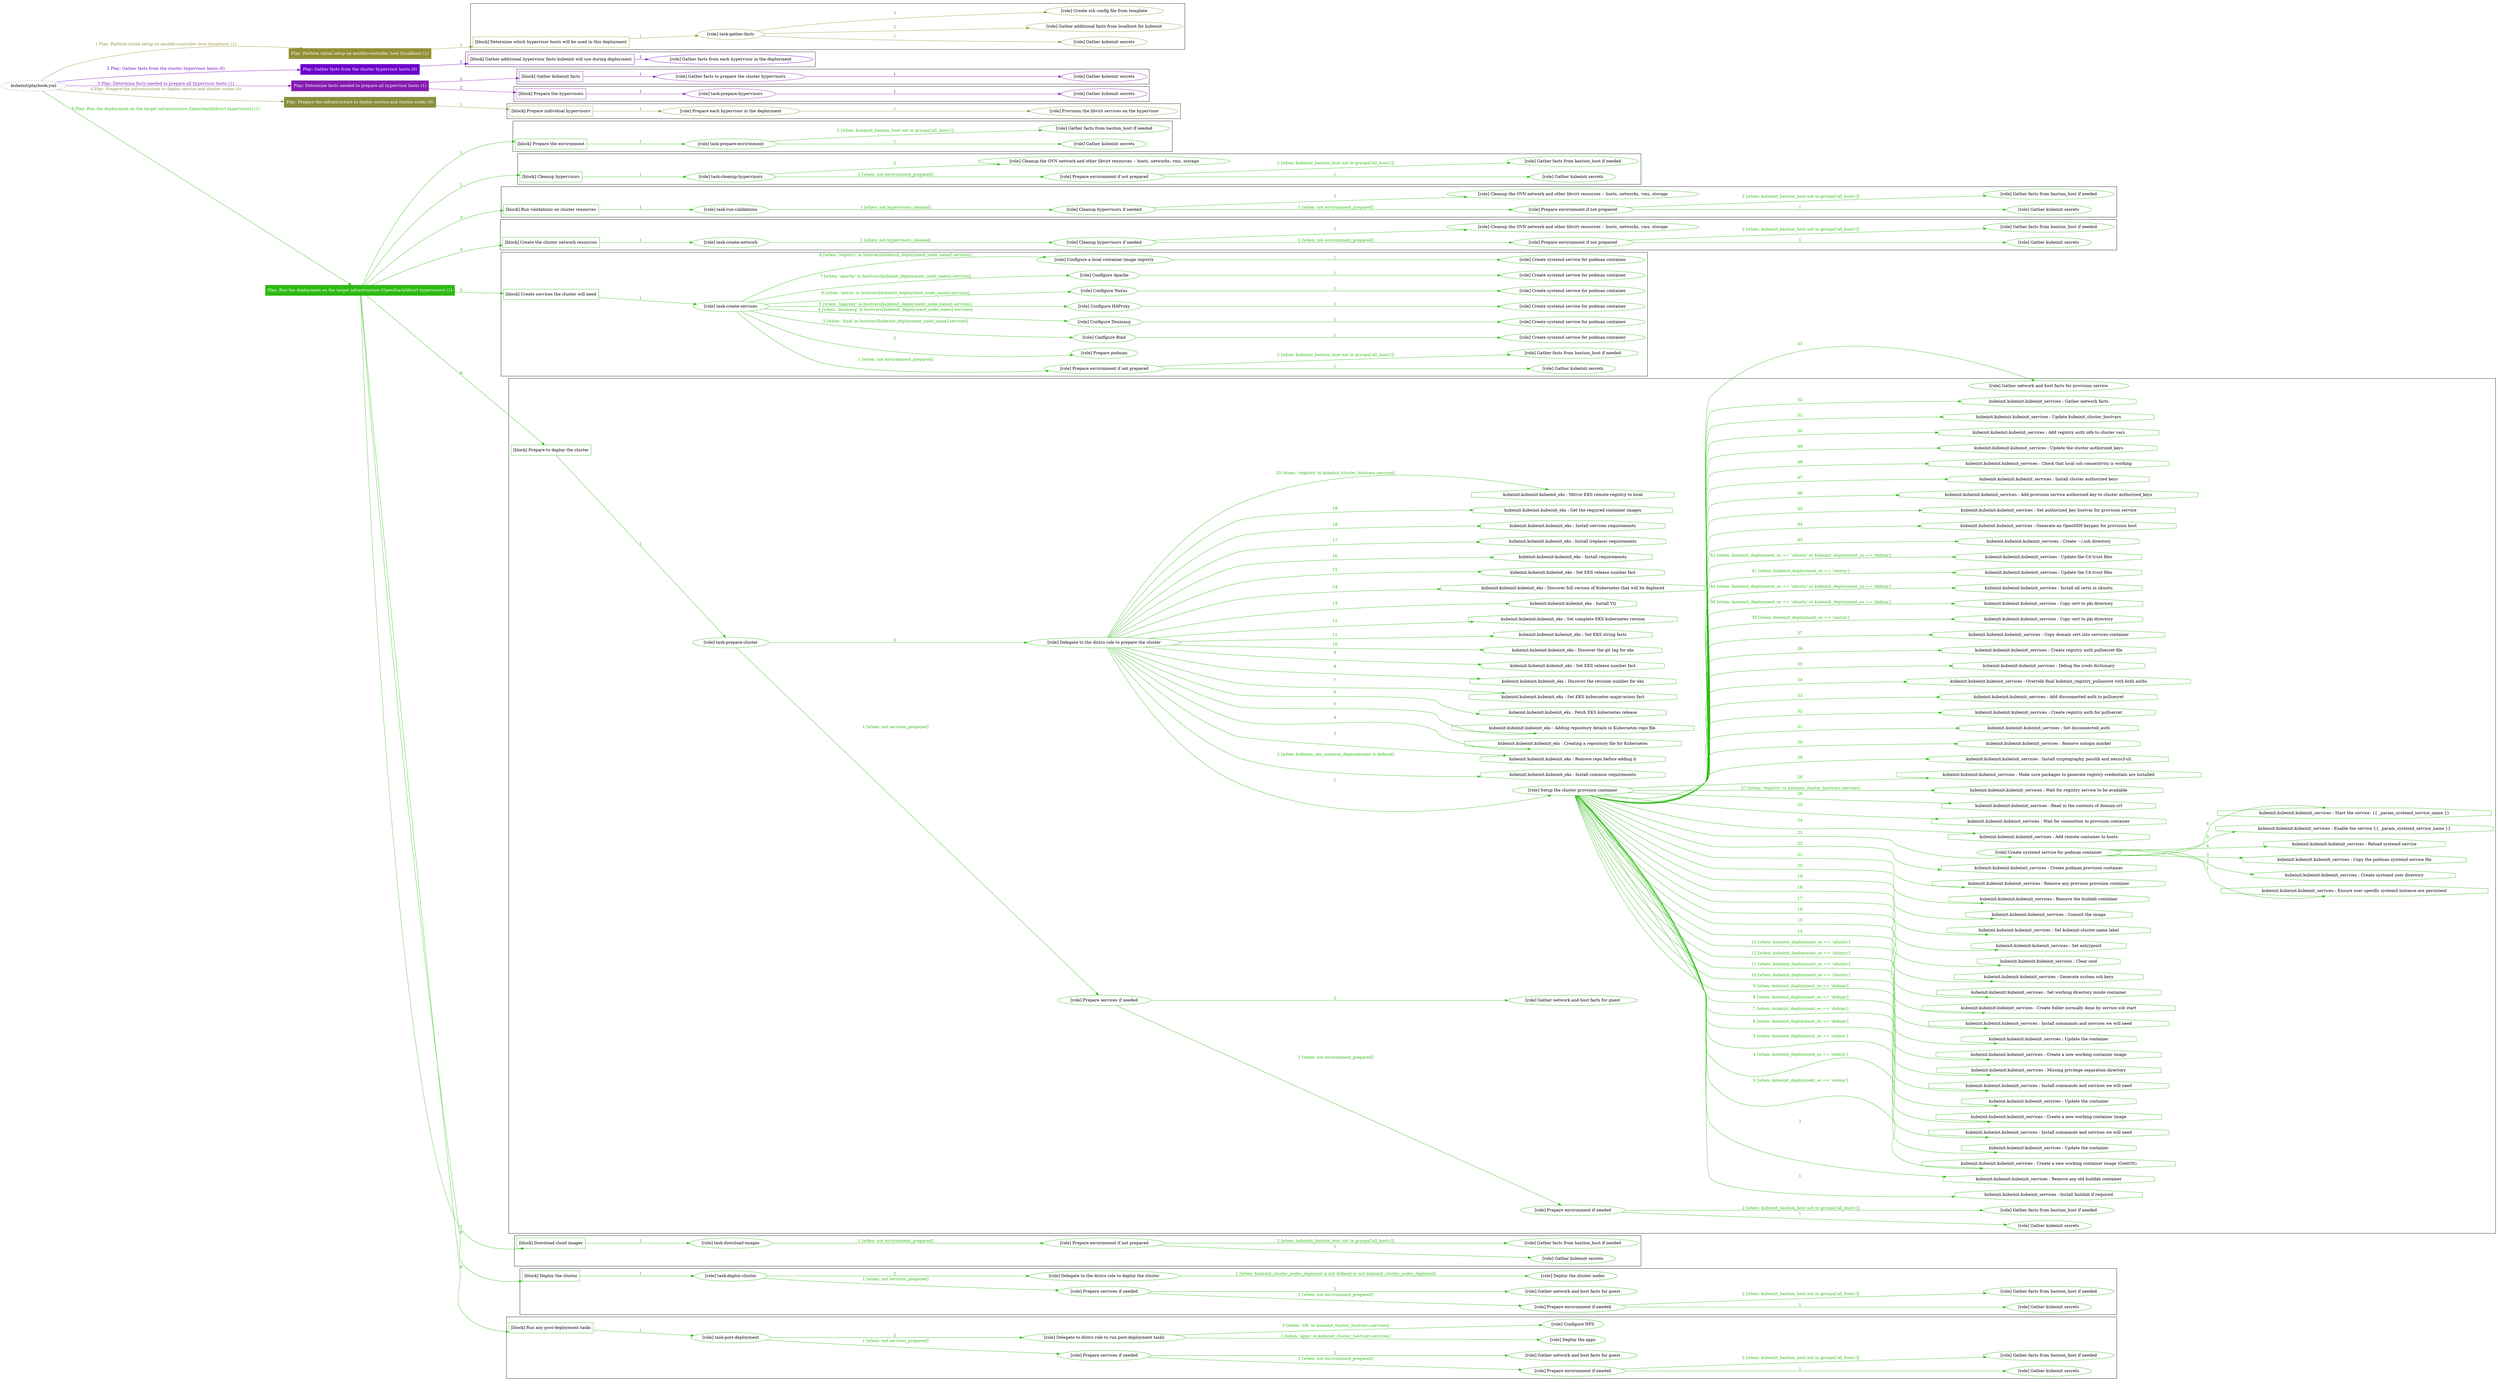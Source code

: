digraph {
	graph [concentrate=true ordering=in rankdir=LR ratio=fill]
	edge [esep=5 sep=10]
	"kubeinit/playbook.yml" [URL="/home/runner/work/kubeinit/kubeinit/kubeinit/playbook.yml" id=playbook_1f8955a1 style=dotted]
	"kubeinit/playbook.yml" -> play_8ad800db [label="1 Play: Perform initial setup on ansible-controller host (localhost) (1)" color="#958f37" fontcolor="#958f37" id=edge_play_8ad800db labeltooltip="1 Play: Perform initial setup on ansible-controller host (localhost) (1)" tooltip="1 Play: Perform initial setup on ansible-controller host (localhost) (1)"]
	subgraph "Play: Perform initial setup on ansible-controller host (localhost) (1)" {
		play_8ad800db [label="Play: Perform initial setup on ansible-controller host (localhost) (1)" URL="/home/runner/work/kubeinit/kubeinit/kubeinit/playbook.yml" color="#958f37" fontcolor="#ffffff" id=play_8ad800db shape=box style=filled tooltip=localhost]
		play_8ad800db -> block_c1575f8c [label=1 color="#958f37" fontcolor="#958f37" id=edge_block_c1575f8c labeltooltip=1 tooltip=1]
		subgraph cluster_block_c1575f8c {
			block_c1575f8c [label="[block] Determine which hypervisor hosts will be used in this deployment" URL="/home/runner/work/kubeinit/kubeinit/kubeinit/playbook.yml" color="#958f37" id=block_c1575f8c labeltooltip="Determine which hypervisor hosts will be used in this deployment" shape=box tooltip="Determine which hypervisor hosts will be used in this deployment"]
			block_c1575f8c -> role_b1ab8b28 [label="1 " color="#958f37" fontcolor="#958f37" id=edge_role_b1ab8b28 labeltooltip="1 " tooltip="1 "]
			subgraph "task-gather-facts" {
				role_b1ab8b28 [label="[role] task-gather-facts" URL="/home/runner/work/kubeinit/kubeinit/kubeinit/playbook.yml" color="#958f37" id=role_b1ab8b28 tooltip="task-gather-facts"]
				role_b1ab8b28 -> role_16d56bf6 [label="1 " color="#958f37" fontcolor="#958f37" id=edge_role_16d56bf6 labeltooltip="1 " tooltip="1 "]
				subgraph "Gather kubeinit secrets" {
					role_16d56bf6 [label="[role] Gather kubeinit secrets" URL="/home/runner/.ansible/collections/ansible_collections/kubeinit/kubeinit/roles/kubeinit_prepare/tasks/build_hypervisors_group.yml" color="#958f37" id=role_16d56bf6 tooltip="Gather kubeinit secrets"]
				}
				role_b1ab8b28 -> role_d3331529 [label="2 " color="#958f37" fontcolor="#958f37" id=edge_role_d3331529 labeltooltip="2 " tooltip="2 "]
				subgraph "Gather additional facts from localhost for kubeinit" {
					role_d3331529 [label="[role] Gather additional facts from localhost for kubeinit" URL="/home/runner/.ansible/collections/ansible_collections/kubeinit/kubeinit/roles/kubeinit_prepare/tasks/build_hypervisors_group.yml" color="#958f37" id=role_d3331529 tooltip="Gather additional facts from localhost for kubeinit"]
				}
				role_b1ab8b28 -> role_4ca88c4c [label="3 " color="#958f37" fontcolor="#958f37" id=edge_role_4ca88c4c labeltooltip="3 " tooltip="3 "]
				subgraph "Create ssh config file from template" {
					role_4ca88c4c [label="[role] Create ssh config file from template" URL="/home/runner/.ansible/collections/ansible_collections/kubeinit/kubeinit/roles/kubeinit_prepare/tasks/build_hypervisors_group.yml" color="#958f37" id=role_4ca88c4c tooltip="Create ssh config file from template"]
				}
			}
		}
	}
	"kubeinit/playbook.yml" -> play_ecd7b0e8 [label="2 Play: Gather facts from the cluster hypervisor hosts (0)" color="#6d01cb" fontcolor="#6d01cb" id=edge_play_ecd7b0e8 labeltooltip="2 Play: Gather facts from the cluster hypervisor hosts (0)" tooltip="2 Play: Gather facts from the cluster hypervisor hosts (0)"]
	subgraph "Play: Gather facts from the cluster hypervisor hosts (0)" {
		play_ecd7b0e8 [label="Play: Gather facts from the cluster hypervisor hosts (0)" URL="/home/runner/work/kubeinit/kubeinit/kubeinit/playbook.yml" color="#6d01cb" fontcolor="#ffffff" id=play_ecd7b0e8 shape=box style=filled tooltip="Play: Gather facts from the cluster hypervisor hosts (0)"]
		play_ecd7b0e8 -> block_a36211ae [label=1 color="#6d01cb" fontcolor="#6d01cb" id=edge_block_a36211ae labeltooltip=1 tooltip=1]
		subgraph cluster_block_a36211ae {
			block_a36211ae [label="[block] Gather additional hypervisor facts kubeinit will use during deployment" URL="/home/runner/work/kubeinit/kubeinit/kubeinit/playbook.yml" color="#6d01cb" id=block_a36211ae labeltooltip="Gather additional hypervisor facts kubeinit will use during deployment" shape=box tooltip="Gather additional hypervisor facts kubeinit will use during deployment"]
			block_a36211ae -> role_bbf20e72 [label="1 " color="#6d01cb" fontcolor="#6d01cb" id=edge_role_bbf20e72 labeltooltip="1 " tooltip="1 "]
			subgraph "Gather facts from each hypervisor in the deployment" {
				role_bbf20e72 [label="[role] Gather facts from each hypervisor in the deployment" URL="/home/runner/work/kubeinit/kubeinit/kubeinit/playbook.yml" color="#6d01cb" id=role_bbf20e72 tooltip="Gather facts from each hypervisor in the deployment"]
			}
		}
	}
	"kubeinit/playbook.yml" -> play_fe536c8e [label="3 Play: Determine facts needed to prepare all hypervisor hosts (1)" color="#861bb1" fontcolor="#861bb1" id=edge_play_fe536c8e labeltooltip="3 Play: Determine facts needed to prepare all hypervisor hosts (1)" tooltip="3 Play: Determine facts needed to prepare all hypervisor hosts (1)"]
	subgraph "Play: Determine facts needed to prepare all hypervisor hosts (1)" {
		play_fe536c8e [label="Play: Determine facts needed to prepare all hypervisor hosts (1)" URL="/home/runner/work/kubeinit/kubeinit/kubeinit/playbook.yml" color="#861bb1" fontcolor="#ffffff" id=play_fe536c8e shape=box style=filled tooltip=localhost]
		play_fe536c8e -> block_0be95c1e [label=1 color="#861bb1" fontcolor="#861bb1" id=edge_block_0be95c1e labeltooltip=1 tooltip=1]
		subgraph cluster_block_0be95c1e {
			block_0be95c1e [label="[block] Gather kubeinit facts" URL="/home/runner/work/kubeinit/kubeinit/kubeinit/playbook.yml" color="#861bb1" id=block_0be95c1e labeltooltip="Gather kubeinit facts" shape=box tooltip="Gather kubeinit facts"]
			block_0be95c1e -> role_f65fd9d2 [label="1 " color="#861bb1" fontcolor="#861bb1" id=edge_role_f65fd9d2 labeltooltip="1 " tooltip="1 "]
			subgraph "Gather facts to prepare the cluster hypervisors" {
				role_f65fd9d2 [label="[role] Gather facts to prepare the cluster hypervisors" URL="/home/runner/work/kubeinit/kubeinit/kubeinit/playbook.yml" color="#861bb1" id=role_f65fd9d2 tooltip="Gather facts to prepare the cluster hypervisors"]
				role_f65fd9d2 -> role_b47ac650 [label="1 " color="#861bb1" fontcolor="#861bb1" id=edge_role_b47ac650 labeltooltip="1 " tooltip="1 "]
				subgraph "Gather kubeinit secrets" {
					role_b47ac650 [label="[role] Gather kubeinit secrets" URL="/home/runner/.ansible/collections/ansible_collections/kubeinit/kubeinit/roles/kubeinit_prepare/tasks/gather_kubeinit_facts.yml" color="#861bb1" id=role_b47ac650 tooltip="Gather kubeinit secrets"]
				}
			}
		}
		play_fe536c8e -> block_cec88f82 [label=2 color="#861bb1" fontcolor="#861bb1" id=edge_block_cec88f82 labeltooltip=2 tooltip=2]
		subgraph cluster_block_cec88f82 {
			block_cec88f82 [label="[block] Prepare the hypervisors" URL="/home/runner/work/kubeinit/kubeinit/kubeinit/playbook.yml" color="#861bb1" id=block_cec88f82 labeltooltip="Prepare the hypervisors" shape=box tooltip="Prepare the hypervisors"]
			block_cec88f82 -> role_fb9c55da [label="1 " color="#861bb1" fontcolor="#861bb1" id=edge_role_fb9c55da labeltooltip="1 " tooltip="1 "]
			subgraph "task-prepare-hypervisors" {
				role_fb9c55da [label="[role] task-prepare-hypervisors" URL="/home/runner/work/kubeinit/kubeinit/kubeinit/playbook.yml" color="#861bb1" id=role_fb9c55da tooltip="task-prepare-hypervisors"]
				role_fb9c55da -> role_a63c4db9 [label="1 " color="#861bb1" fontcolor="#861bb1" id=edge_role_a63c4db9 labeltooltip="1 " tooltip="1 "]
				subgraph "Gather kubeinit secrets" {
					role_a63c4db9 [label="[role] Gather kubeinit secrets" URL="/home/runner/.ansible/collections/ansible_collections/kubeinit/kubeinit/roles/kubeinit_prepare/tasks/gather_kubeinit_facts.yml" color="#861bb1" id=role_a63c4db9 tooltip="Gather kubeinit secrets"]
				}
			}
		}
	}
	"kubeinit/playbook.yml" -> play_84bf7834 [label="4 Play: Prepare the infrastructure to deploy service and cluster nodes (0)" color="#8b8f3d" fontcolor="#8b8f3d" id=edge_play_84bf7834 labeltooltip="4 Play: Prepare the infrastructure to deploy service and cluster nodes (0)" tooltip="4 Play: Prepare the infrastructure to deploy service and cluster nodes (0)"]
	subgraph "Play: Prepare the infrastructure to deploy service and cluster nodes (0)" {
		play_84bf7834 [label="Play: Prepare the infrastructure to deploy service and cluster nodes (0)" URL="/home/runner/work/kubeinit/kubeinit/kubeinit/playbook.yml" color="#8b8f3d" fontcolor="#ffffff" id=play_84bf7834 shape=box style=filled tooltip="Play: Prepare the infrastructure to deploy service and cluster nodes (0)"]
		play_84bf7834 -> block_869cee03 [label=1 color="#8b8f3d" fontcolor="#8b8f3d" id=edge_block_869cee03 labeltooltip=1 tooltip=1]
		subgraph cluster_block_869cee03 {
			block_869cee03 [label="[block] Prepare individual hypervisors" URL="/home/runner/work/kubeinit/kubeinit/kubeinit/playbook.yml" color="#8b8f3d" id=block_869cee03 labeltooltip="Prepare individual hypervisors" shape=box tooltip="Prepare individual hypervisors"]
			block_869cee03 -> role_4ee1b48a [label="1 " color="#8b8f3d" fontcolor="#8b8f3d" id=edge_role_4ee1b48a labeltooltip="1 " tooltip="1 "]
			subgraph "Prepare each hypervisor in the deployment" {
				role_4ee1b48a [label="[role] Prepare each hypervisor in the deployment" URL="/home/runner/work/kubeinit/kubeinit/kubeinit/playbook.yml" color="#8b8f3d" id=role_4ee1b48a tooltip="Prepare each hypervisor in the deployment"]
				role_4ee1b48a -> role_94c7ea6b [label="1 " color="#8b8f3d" fontcolor="#8b8f3d" id=edge_role_94c7ea6b labeltooltip="1 " tooltip="1 "]
				subgraph "Provision the libvirt services on the hypervisor" {
					role_94c7ea6b [label="[role] Provision the libvirt services on the hypervisor" URL="/home/runner/.ansible/collections/ansible_collections/kubeinit/kubeinit/roles/kubeinit_prepare/tasks/prepare_hypervisor.yml" color="#8b8f3d" id=role_94c7ea6b tooltip="Provision the libvirt services on the hypervisor"]
				}
			}
		}
	}
	"kubeinit/playbook.yml" -> play_a8ba51c9 [label="5 Play: Run the deployment on the target infrastructure (OpenStack/libvirt hypervisors) (1)" color="#2cba12" fontcolor="#2cba12" id=edge_play_a8ba51c9 labeltooltip="5 Play: Run the deployment on the target infrastructure (OpenStack/libvirt hypervisors) (1)" tooltip="5 Play: Run the deployment on the target infrastructure (OpenStack/libvirt hypervisors) (1)"]
	subgraph "Play: Run the deployment on the target infrastructure (OpenStack/libvirt hypervisors) (1)" {
		play_a8ba51c9 [label="Play: Run the deployment on the target infrastructure (OpenStack/libvirt hypervisors) (1)" URL="/home/runner/work/kubeinit/kubeinit/kubeinit/playbook.yml" color="#2cba12" fontcolor="#ffffff" id=play_a8ba51c9 shape=box style=filled tooltip=localhost]
		play_a8ba51c9 -> block_ae76c6c3 [label=1 color="#2cba12" fontcolor="#2cba12" id=edge_block_ae76c6c3 labeltooltip=1 tooltip=1]
		subgraph cluster_block_ae76c6c3 {
			block_ae76c6c3 [label="[block] Prepare the environment" URL="/home/runner/work/kubeinit/kubeinit/kubeinit/playbook.yml" color="#2cba12" id=block_ae76c6c3 labeltooltip="Prepare the environment" shape=box tooltip="Prepare the environment"]
			block_ae76c6c3 -> role_d595ab84 [label="1 " color="#2cba12" fontcolor="#2cba12" id=edge_role_d595ab84 labeltooltip="1 " tooltip="1 "]
			subgraph "task-prepare-environment" {
				role_d595ab84 [label="[role] task-prepare-environment" URL="/home/runner/work/kubeinit/kubeinit/kubeinit/playbook.yml" color="#2cba12" id=role_d595ab84 tooltip="task-prepare-environment"]
				role_d595ab84 -> role_6187c713 [label="1 " color="#2cba12" fontcolor="#2cba12" id=edge_role_6187c713 labeltooltip="1 " tooltip="1 "]
				subgraph "Gather kubeinit secrets" {
					role_6187c713 [label="[role] Gather kubeinit secrets" URL="/home/runner/.ansible/collections/ansible_collections/kubeinit/kubeinit/roles/kubeinit_prepare/tasks/gather_kubeinit_facts.yml" color="#2cba12" id=role_6187c713 tooltip="Gather kubeinit secrets"]
				}
				role_d595ab84 -> role_09d14874 [label="2 [when: kubeinit_bastion_host not in groups['all_hosts']]" color="#2cba12" fontcolor="#2cba12" id=edge_role_09d14874 labeltooltip="2 [when: kubeinit_bastion_host not in groups['all_hosts']]" tooltip="2 [when: kubeinit_bastion_host not in groups['all_hosts']]"]
				subgraph "Gather facts from bastion_host if needed" {
					role_09d14874 [label="[role] Gather facts from bastion_host if needed" URL="/home/runner/.ansible/collections/ansible_collections/kubeinit/kubeinit/roles/kubeinit_prepare/tasks/main.yml" color="#2cba12" id=role_09d14874 tooltip="Gather facts from bastion_host if needed"]
				}
			}
		}
		play_a8ba51c9 -> block_5e2d2aa9 [label=2 color="#2cba12" fontcolor="#2cba12" id=edge_block_5e2d2aa9 labeltooltip=2 tooltip=2]
		subgraph cluster_block_5e2d2aa9 {
			block_5e2d2aa9 [label="[block] Cleanup hypervisors" URL="/home/runner/work/kubeinit/kubeinit/kubeinit/playbook.yml" color="#2cba12" id=block_5e2d2aa9 labeltooltip="Cleanup hypervisors" shape=box tooltip="Cleanup hypervisors"]
			block_5e2d2aa9 -> role_28f2a9ae [label="1 " color="#2cba12" fontcolor="#2cba12" id=edge_role_28f2a9ae labeltooltip="1 " tooltip="1 "]
			subgraph "task-cleanup-hypervisors" {
				role_28f2a9ae [label="[role] task-cleanup-hypervisors" URL="/home/runner/work/kubeinit/kubeinit/kubeinit/playbook.yml" color="#2cba12" id=role_28f2a9ae tooltip="task-cleanup-hypervisors"]
				role_28f2a9ae -> role_ff328a19 [label="1 [when: not environment_prepared]" color="#2cba12" fontcolor="#2cba12" id=edge_role_ff328a19 labeltooltip="1 [when: not environment_prepared]" tooltip="1 [when: not environment_prepared]"]
				subgraph "Prepare environment if not prepared" {
					role_ff328a19 [label="[role] Prepare environment if not prepared" URL="/home/runner/.ansible/collections/ansible_collections/kubeinit/kubeinit/roles/kubeinit_libvirt/tasks/cleanup_hypervisors.yml" color="#2cba12" id=role_ff328a19 tooltip="Prepare environment if not prepared"]
					role_ff328a19 -> role_5440e7bb [label="1 " color="#2cba12" fontcolor="#2cba12" id=edge_role_5440e7bb labeltooltip="1 " tooltip="1 "]
					subgraph "Gather kubeinit secrets" {
						role_5440e7bb [label="[role] Gather kubeinit secrets" URL="/home/runner/.ansible/collections/ansible_collections/kubeinit/kubeinit/roles/kubeinit_prepare/tasks/gather_kubeinit_facts.yml" color="#2cba12" id=role_5440e7bb tooltip="Gather kubeinit secrets"]
					}
					role_ff328a19 -> role_3188abe7 [label="2 [when: kubeinit_bastion_host not in groups['all_hosts']]" color="#2cba12" fontcolor="#2cba12" id=edge_role_3188abe7 labeltooltip="2 [when: kubeinit_bastion_host not in groups['all_hosts']]" tooltip="2 [when: kubeinit_bastion_host not in groups['all_hosts']]"]
					subgraph "Gather facts from bastion_host if needed" {
						role_3188abe7 [label="[role] Gather facts from bastion_host if needed" URL="/home/runner/.ansible/collections/ansible_collections/kubeinit/kubeinit/roles/kubeinit_prepare/tasks/main.yml" color="#2cba12" id=role_3188abe7 tooltip="Gather facts from bastion_host if needed"]
					}
				}
				role_28f2a9ae -> role_d5aa7314 [label="2 " color="#2cba12" fontcolor="#2cba12" id=edge_role_d5aa7314 labeltooltip="2 " tooltip="2 "]
				subgraph "Cleanup the OVN network and other libvirt resources -- hosts, networks, vms, storage" {
					role_d5aa7314 [label="[role] Cleanup the OVN network and other libvirt resources -- hosts, networks, vms, storage" URL="/home/runner/.ansible/collections/ansible_collections/kubeinit/kubeinit/roles/kubeinit_libvirt/tasks/cleanup_hypervisors.yml" color="#2cba12" id=role_d5aa7314 tooltip="Cleanup the OVN network and other libvirt resources -- hosts, networks, vms, storage"]
				}
			}
		}
		play_a8ba51c9 -> block_2bbdc9be [label=3 color="#2cba12" fontcolor="#2cba12" id=edge_block_2bbdc9be labeltooltip=3 tooltip=3]
		subgraph cluster_block_2bbdc9be {
			block_2bbdc9be [label="[block] Run validations on cluster resources" URL="/home/runner/work/kubeinit/kubeinit/kubeinit/playbook.yml" color="#2cba12" id=block_2bbdc9be labeltooltip="Run validations on cluster resources" shape=box tooltip="Run validations on cluster resources"]
			block_2bbdc9be -> role_f065630a [label="1 " color="#2cba12" fontcolor="#2cba12" id=edge_role_f065630a labeltooltip="1 " tooltip="1 "]
			subgraph "task-run-validations" {
				role_f065630a [label="[role] task-run-validations" URL="/home/runner/work/kubeinit/kubeinit/kubeinit/playbook.yml" color="#2cba12" id=role_f065630a tooltip="task-run-validations"]
				role_f065630a -> role_b3a48ff7 [label="1 [when: not hypervisors_cleaned]" color="#2cba12" fontcolor="#2cba12" id=edge_role_b3a48ff7 labeltooltip="1 [when: not hypervisors_cleaned]" tooltip="1 [when: not hypervisors_cleaned]"]
				subgraph "Cleanup hypervisors if needed" {
					role_b3a48ff7 [label="[role] Cleanup hypervisors if needed" URL="/home/runner/.ansible/collections/ansible_collections/kubeinit/kubeinit/roles/kubeinit_validations/tasks/main.yml" color="#2cba12" id=role_b3a48ff7 tooltip="Cleanup hypervisors if needed"]
					role_b3a48ff7 -> role_0700f26b [label="1 [when: not environment_prepared]" color="#2cba12" fontcolor="#2cba12" id=edge_role_0700f26b labeltooltip="1 [when: not environment_prepared]" tooltip="1 [when: not environment_prepared]"]
					subgraph "Prepare environment if not prepared" {
						role_0700f26b [label="[role] Prepare environment if not prepared" URL="/home/runner/.ansible/collections/ansible_collections/kubeinit/kubeinit/roles/kubeinit_libvirt/tasks/cleanup_hypervisors.yml" color="#2cba12" id=role_0700f26b tooltip="Prepare environment if not prepared"]
						role_0700f26b -> role_7dc56e8d [label="1 " color="#2cba12" fontcolor="#2cba12" id=edge_role_7dc56e8d labeltooltip="1 " tooltip="1 "]
						subgraph "Gather kubeinit secrets" {
							role_7dc56e8d [label="[role] Gather kubeinit secrets" URL="/home/runner/.ansible/collections/ansible_collections/kubeinit/kubeinit/roles/kubeinit_prepare/tasks/gather_kubeinit_facts.yml" color="#2cba12" id=role_7dc56e8d tooltip="Gather kubeinit secrets"]
						}
						role_0700f26b -> role_420e8eb8 [label="2 [when: kubeinit_bastion_host not in groups['all_hosts']]" color="#2cba12" fontcolor="#2cba12" id=edge_role_420e8eb8 labeltooltip="2 [when: kubeinit_bastion_host not in groups['all_hosts']]" tooltip="2 [when: kubeinit_bastion_host not in groups['all_hosts']]"]
						subgraph "Gather facts from bastion_host if needed" {
							role_420e8eb8 [label="[role] Gather facts from bastion_host if needed" URL="/home/runner/.ansible/collections/ansible_collections/kubeinit/kubeinit/roles/kubeinit_prepare/tasks/main.yml" color="#2cba12" id=role_420e8eb8 tooltip="Gather facts from bastion_host if needed"]
						}
					}
					role_b3a48ff7 -> role_fbafa951 [label="2 " color="#2cba12" fontcolor="#2cba12" id=edge_role_fbafa951 labeltooltip="2 " tooltip="2 "]
					subgraph "Cleanup the OVN network and other libvirt resources -- hosts, networks, vms, storage" {
						role_fbafa951 [label="[role] Cleanup the OVN network and other libvirt resources -- hosts, networks, vms, storage" URL="/home/runner/.ansible/collections/ansible_collections/kubeinit/kubeinit/roles/kubeinit_libvirt/tasks/cleanup_hypervisors.yml" color="#2cba12" id=role_fbafa951 tooltip="Cleanup the OVN network and other libvirt resources -- hosts, networks, vms, storage"]
					}
				}
			}
		}
		play_a8ba51c9 -> block_d091df77 [label=4 color="#2cba12" fontcolor="#2cba12" id=edge_block_d091df77 labeltooltip=4 tooltip=4]
		subgraph cluster_block_d091df77 {
			block_d091df77 [label="[block] Create the cluster network resources" URL="/home/runner/work/kubeinit/kubeinit/kubeinit/playbook.yml" color="#2cba12" id=block_d091df77 labeltooltip="Create the cluster network resources" shape=box tooltip="Create the cluster network resources"]
			block_d091df77 -> role_94869c27 [label="1 " color="#2cba12" fontcolor="#2cba12" id=edge_role_94869c27 labeltooltip="1 " tooltip="1 "]
			subgraph "task-create-network" {
				role_94869c27 [label="[role] task-create-network" URL="/home/runner/work/kubeinit/kubeinit/kubeinit/playbook.yml" color="#2cba12" id=role_94869c27 tooltip="task-create-network"]
				role_94869c27 -> role_4609d701 [label="1 [when: not hypervisors_cleaned]" color="#2cba12" fontcolor="#2cba12" id=edge_role_4609d701 labeltooltip="1 [when: not hypervisors_cleaned]" tooltip="1 [when: not hypervisors_cleaned]"]
				subgraph "Cleanup hypervisors if needed" {
					role_4609d701 [label="[role] Cleanup hypervisors if needed" URL="/home/runner/.ansible/collections/ansible_collections/kubeinit/kubeinit/roles/kubeinit_libvirt/tasks/create_network.yml" color="#2cba12" id=role_4609d701 tooltip="Cleanup hypervisors if needed"]
					role_4609d701 -> role_25ece5a0 [label="1 [when: not environment_prepared]" color="#2cba12" fontcolor="#2cba12" id=edge_role_25ece5a0 labeltooltip="1 [when: not environment_prepared]" tooltip="1 [when: not environment_prepared]"]
					subgraph "Prepare environment if not prepared" {
						role_25ece5a0 [label="[role] Prepare environment if not prepared" URL="/home/runner/.ansible/collections/ansible_collections/kubeinit/kubeinit/roles/kubeinit_libvirt/tasks/cleanup_hypervisors.yml" color="#2cba12" id=role_25ece5a0 tooltip="Prepare environment if not prepared"]
						role_25ece5a0 -> role_db6e4b94 [label="1 " color="#2cba12" fontcolor="#2cba12" id=edge_role_db6e4b94 labeltooltip="1 " tooltip="1 "]
						subgraph "Gather kubeinit secrets" {
							role_db6e4b94 [label="[role] Gather kubeinit secrets" URL="/home/runner/.ansible/collections/ansible_collections/kubeinit/kubeinit/roles/kubeinit_prepare/tasks/gather_kubeinit_facts.yml" color="#2cba12" id=role_db6e4b94 tooltip="Gather kubeinit secrets"]
						}
						role_25ece5a0 -> role_8e54a455 [label="2 [when: kubeinit_bastion_host not in groups['all_hosts']]" color="#2cba12" fontcolor="#2cba12" id=edge_role_8e54a455 labeltooltip="2 [when: kubeinit_bastion_host not in groups['all_hosts']]" tooltip="2 [when: kubeinit_bastion_host not in groups['all_hosts']]"]
						subgraph "Gather facts from bastion_host if needed" {
							role_8e54a455 [label="[role] Gather facts from bastion_host if needed" URL="/home/runner/.ansible/collections/ansible_collections/kubeinit/kubeinit/roles/kubeinit_prepare/tasks/main.yml" color="#2cba12" id=role_8e54a455 tooltip="Gather facts from bastion_host if needed"]
						}
					}
					role_4609d701 -> role_501ac8e0 [label="2 " color="#2cba12" fontcolor="#2cba12" id=edge_role_501ac8e0 labeltooltip="2 " tooltip="2 "]
					subgraph "Cleanup the OVN network and other libvirt resources -- hosts, networks, vms, storage" {
						role_501ac8e0 [label="[role] Cleanup the OVN network and other libvirt resources -- hosts, networks, vms, storage" URL="/home/runner/.ansible/collections/ansible_collections/kubeinit/kubeinit/roles/kubeinit_libvirt/tasks/cleanup_hypervisors.yml" color="#2cba12" id=role_501ac8e0 tooltip="Cleanup the OVN network and other libvirt resources -- hosts, networks, vms, storage"]
					}
				}
			}
		}
		play_a8ba51c9 -> block_433ee6b7 [label=5 color="#2cba12" fontcolor="#2cba12" id=edge_block_433ee6b7 labeltooltip=5 tooltip=5]
		subgraph cluster_block_433ee6b7 {
			block_433ee6b7 [label="[block] Create services the cluster will need" URL="/home/runner/work/kubeinit/kubeinit/kubeinit/playbook.yml" color="#2cba12" id=block_433ee6b7 labeltooltip="Create services the cluster will need" shape=box tooltip="Create services the cluster will need"]
			block_433ee6b7 -> role_7277a241 [label="1 " color="#2cba12" fontcolor="#2cba12" id=edge_role_7277a241 labeltooltip="1 " tooltip="1 "]
			subgraph "task-create-services" {
				role_7277a241 [label="[role] task-create-services" URL="/home/runner/work/kubeinit/kubeinit/kubeinit/playbook.yml" color="#2cba12" id=role_7277a241 tooltip="task-create-services"]
				role_7277a241 -> role_585e6dfd [label="1 [when: not environment_prepared]" color="#2cba12" fontcolor="#2cba12" id=edge_role_585e6dfd labeltooltip="1 [when: not environment_prepared]" tooltip="1 [when: not environment_prepared]"]
				subgraph "Prepare environment if not prepared" {
					role_585e6dfd [label="[role] Prepare environment if not prepared" URL="/home/runner/.ansible/collections/ansible_collections/kubeinit/kubeinit/roles/kubeinit_services/tasks/main.yml" color="#2cba12" id=role_585e6dfd tooltip="Prepare environment if not prepared"]
					role_585e6dfd -> role_3cbcbdc6 [label="1 " color="#2cba12" fontcolor="#2cba12" id=edge_role_3cbcbdc6 labeltooltip="1 " tooltip="1 "]
					subgraph "Gather kubeinit secrets" {
						role_3cbcbdc6 [label="[role] Gather kubeinit secrets" URL="/home/runner/.ansible/collections/ansible_collections/kubeinit/kubeinit/roles/kubeinit_prepare/tasks/gather_kubeinit_facts.yml" color="#2cba12" id=role_3cbcbdc6 tooltip="Gather kubeinit secrets"]
					}
					role_585e6dfd -> role_bd8358fc [label="2 [when: kubeinit_bastion_host not in groups['all_hosts']]" color="#2cba12" fontcolor="#2cba12" id=edge_role_bd8358fc labeltooltip="2 [when: kubeinit_bastion_host not in groups['all_hosts']]" tooltip="2 [when: kubeinit_bastion_host not in groups['all_hosts']]"]
					subgraph "Gather facts from bastion_host if needed" {
						role_bd8358fc [label="[role] Gather facts from bastion_host if needed" URL="/home/runner/.ansible/collections/ansible_collections/kubeinit/kubeinit/roles/kubeinit_prepare/tasks/main.yml" color="#2cba12" id=role_bd8358fc tooltip="Gather facts from bastion_host if needed"]
					}
				}
				role_7277a241 -> role_3d7fc14c [label="2 " color="#2cba12" fontcolor="#2cba12" id=edge_role_3d7fc14c labeltooltip="2 " tooltip="2 "]
				subgraph "Prepare podman" {
					role_3d7fc14c [label="[role] Prepare podman" URL="/home/runner/.ansible/collections/ansible_collections/kubeinit/kubeinit/roles/kubeinit_services/tasks/00_create_service_pod.yml" color="#2cba12" id=role_3d7fc14c tooltip="Prepare podman"]
				}
				role_7277a241 -> role_979e7d76 [label="3 [when: 'bind' in hostvars[kubeinit_deployment_node_name].services]" color="#2cba12" fontcolor="#2cba12" id=edge_role_979e7d76 labeltooltip="3 [when: 'bind' in hostvars[kubeinit_deployment_node_name].services]" tooltip="3 [when: 'bind' in hostvars[kubeinit_deployment_node_name].services]"]
				subgraph "Configure Bind" {
					role_979e7d76 [label="[role] Configure Bind" URL="/home/runner/.ansible/collections/ansible_collections/kubeinit/kubeinit/roles/kubeinit_services/tasks/start_services_containers.yml" color="#2cba12" id=role_979e7d76 tooltip="Configure Bind"]
					role_979e7d76 -> role_bb3ab3dc [label="1 " color="#2cba12" fontcolor="#2cba12" id=edge_role_bb3ab3dc labeltooltip="1 " tooltip="1 "]
					subgraph "Create systemd service for podman container" {
						role_bb3ab3dc [label="[role] Create systemd service for podman container" URL="/home/runner/.ansible/collections/ansible_collections/kubeinit/kubeinit/roles/kubeinit_bind/tasks/main.yml" color="#2cba12" id=role_bb3ab3dc tooltip="Create systemd service for podman container"]
					}
				}
				role_7277a241 -> role_8906e81a [label="4 [when: 'dnsmasq' in hostvars[kubeinit_deployment_node_name].services]" color="#2cba12" fontcolor="#2cba12" id=edge_role_8906e81a labeltooltip="4 [when: 'dnsmasq' in hostvars[kubeinit_deployment_node_name].services]" tooltip="4 [when: 'dnsmasq' in hostvars[kubeinit_deployment_node_name].services]"]
				subgraph "Configure Dnsmasq" {
					role_8906e81a [label="[role] Configure Dnsmasq" URL="/home/runner/.ansible/collections/ansible_collections/kubeinit/kubeinit/roles/kubeinit_services/tasks/start_services_containers.yml" color="#2cba12" id=role_8906e81a tooltip="Configure Dnsmasq"]
					role_8906e81a -> role_dc072d01 [label="1 " color="#2cba12" fontcolor="#2cba12" id=edge_role_dc072d01 labeltooltip="1 " tooltip="1 "]
					subgraph "Create systemd service for podman container" {
						role_dc072d01 [label="[role] Create systemd service for podman container" URL="/home/runner/.ansible/collections/ansible_collections/kubeinit/kubeinit/roles/kubeinit_dnsmasq/tasks/main.yml" color="#2cba12" id=role_dc072d01 tooltip="Create systemd service for podman container"]
					}
				}
				role_7277a241 -> role_ce4f4cc4 [label="5 [when: 'haproxy' in hostvars[kubeinit_deployment_node_name].services]" color="#2cba12" fontcolor="#2cba12" id=edge_role_ce4f4cc4 labeltooltip="5 [when: 'haproxy' in hostvars[kubeinit_deployment_node_name].services]" tooltip="5 [when: 'haproxy' in hostvars[kubeinit_deployment_node_name].services]"]
				subgraph "Configure HAProxy" {
					role_ce4f4cc4 [label="[role] Configure HAProxy" URL="/home/runner/.ansible/collections/ansible_collections/kubeinit/kubeinit/roles/kubeinit_services/tasks/start_services_containers.yml" color="#2cba12" id=role_ce4f4cc4 tooltip="Configure HAProxy"]
					role_ce4f4cc4 -> role_6f4716b5 [label="1 " color="#2cba12" fontcolor="#2cba12" id=edge_role_6f4716b5 labeltooltip="1 " tooltip="1 "]
					subgraph "Create systemd service for podman container" {
						role_6f4716b5 [label="[role] Create systemd service for podman container" URL="/home/runner/.ansible/collections/ansible_collections/kubeinit/kubeinit/roles/kubeinit_haproxy/tasks/main.yml" color="#2cba12" id=role_6f4716b5 tooltip="Create systemd service for podman container"]
					}
				}
				role_7277a241 -> role_5e381da9 [label="6 [when: 'nexus' in hostvars[kubeinit_deployment_node_name].services]" color="#2cba12" fontcolor="#2cba12" id=edge_role_5e381da9 labeltooltip="6 [when: 'nexus' in hostvars[kubeinit_deployment_node_name].services]" tooltip="6 [when: 'nexus' in hostvars[kubeinit_deployment_node_name].services]"]
				subgraph "Configure Nexus" {
					role_5e381da9 [label="[role] Configure Nexus" URL="/home/runner/.ansible/collections/ansible_collections/kubeinit/kubeinit/roles/kubeinit_services/tasks/start_services_containers.yml" color="#2cba12" id=role_5e381da9 tooltip="Configure Nexus"]
					role_5e381da9 -> role_06ea17c9 [label="1 " color="#2cba12" fontcolor="#2cba12" id=edge_role_06ea17c9 labeltooltip="1 " tooltip="1 "]
					subgraph "Create systemd service for podman container" {
						role_06ea17c9 [label="[role] Create systemd service for podman container" URL="/home/runner/.ansible/collections/ansible_collections/kubeinit/kubeinit/roles/kubeinit_nexus/tasks/main.yml" color="#2cba12" id=role_06ea17c9 tooltip="Create systemd service for podman container"]
					}
				}
				role_7277a241 -> role_f614e23e [label="7 [when: 'apache' in hostvars[kubeinit_deployment_node_name].services]" color="#2cba12" fontcolor="#2cba12" id=edge_role_f614e23e labeltooltip="7 [when: 'apache' in hostvars[kubeinit_deployment_node_name].services]" tooltip="7 [when: 'apache' in hostvars[kubeinit_deployment_node_name].services]"]
				subgraph "Configure Apache" {
					role_f614e23e [label="[role] Configure Apache" URL="/home/runner/.ansible/collections/ansible_collections/kubeinit/kubeinit/roles/kubeinit_services/tasks/start_services_containers.yml" color="#2cba12" id=role_f614e23e tooltip="Configure Apache"]
					role_f614e23e -> role_af00028b [label="1 " color="#2cba12" fontcolor="#2cba12" id=edge_role_af00028b labeltooltip="1 " tooltip="1 "]
					subgraph "Create systemd service for podman container" {
						role_af00028b [label="[role] Create systemd service for podman container" URL="/home/runner/.ansible/collections/ansible_collections/kubeinit/kubeinit/roles/kubeinit_apache/tasks/main.yml" color="#2cba12" id=role_af00028b tooltip="Create systemd service for podman container"]
					}
				}
				role_7277a241 -> role_f48ad865 [label="8 [when: 'registry' in hostvars[kubeinit_deployment_node_name].services]" color="#2cba12" fontcolor="#2cba12" id=edge_role_f48ad865 labeltooltip="8 [when: 'registry' in hostvars[kubeinit_deployment_node_name].services]" tooltip="8 [when: 'registry' in hostvars[kubeinit_deployment_node_name].services]"]
				subgraph "Configure a local container image registry" {
					role_f48ad865 [label="[role] Configure a local container image registry" URL="/home/runner/.ansible/collections/ansible_collections/kubeinit/kubeinit/roles/kubeinit_services/tasks/start_services_containers.yml" color="#2cba12" id=role_f48ad865 tooltip="Configure a local container image registry"]
					role_f48ad865 -> role_98854a46 [label="1 " color="#2cba12" fontcolor="#2cba12" id=edge_role_98854a46 labeltooltip="1 " tooltip="1 "]
					subgraph "Create systemd service for podman container" {
						role_98854a46 [label="[role] Create systemd service for podman container" URL="/home/runner/.ansible/collections/ansible_collections/kubeinit/kubeinit/roles/kubeinit_registry/tasks/main.yml" color="#2cba12" id=role_98854a46 tooltip="Create systemd service for podman container"]
					}
				}
			}
		}
		play_a8ba51c9 -> block_dabb7f2c [label=6 color="#2cba12" fontcolor="#2cba12" id=edge_block_dabb7f2c labeltooltip=6 tooltip=6]
		subgraph cluster_block_dabb7f2c {
			block_dabb7f2c [label="[block] Prepare to deploy the cluster" URL="/home/runner/work/kubeinit/kubeinit/kubeinit/playbook.yml" color="#2cba12" id=block_dabb7f2c labeltooltip="Prepare to deploy the cluster" shape=box tooltip="Prepare to deploy the cluster"]
			block_dabb7f2c -> role_3fb8f163 [label="1 " color="#2cba12" fontcolor="#2cba12" id=edge_role_3fb8f163 labeltooltip="1 " tooltip="1 "]
			subgraph "task-prepare-cluster" {
				role_3fb8f163 [label="[role] task-prepare-cluster" URL="/home/runner/work/kubeinit/kubeinit/kubeinit/playbook.yml" color="#2cba12" id=role_3fb8f163 tooltip="task-prepare-cluster"]
				role_3fb8f163 -> role_54d30246 [label="1 [when: not services_prepared]" color="#2cba12" fontcolor="#2cba12" id=edge_role_54d30246 labeltooltip="1 [when: not services_prepared]" tooltip="1 [when: not services_prepared]"]
				subgraph "Prepare services if needed" {
					role_54d30246 [label="[role] Prepare services if needed" URL="/home/runner/.ansible/collections/ansible_collections/kubeinit/kubeinit/roles/kubeinit_prepare/tasks/prepare_cluster.yml" color="#2cba12" id=role_54d30246 tooltip="Prepare services if needed"]
					role_54d30246 -> role_87c190f9 [label="1 [when: not environment_prepared]" color="#2cba12" fontcolor="#2cba12" id=edge_role_87c190f9 labeltooltip="1 [when: not environment_prepared]" tooltip="1 [when: not environment_prepared]"]
					subgraph "Prepare environment if needed" {
						role_87c190f9 [label="[role] Prepare environment if needed" URL="/home/runner/.ansible/collections/ansible_collections/kubeinit/kubeinit/roles/kubeinit_services/tasks/prepare_services.yml" color="#2cba12" id=role_87c190f9 tooltip="Prepare environment if needed"]
						role_87c190f9 -> role_23cd153c [label="1 " color="#2cba12" fontcolor="#2cba12" id=edge_role_23cd153c labeltooltip="1 " tooltip="1 "]
						subgraph "Gather kubeinit secrets" {
							role_23cd153c [label="[role] Gather kubeinit secrets" URL="/home/runner/.ansible/collections/ansible_collections/kubeinit/kubeinit/roles/kubeinit_prepare/tasks/gather_kubeinit_facts.yml" color="#2cba12" id=role_23cd153c tooltip="Gather kubeinit secrets"]
						}
						role_87c190f9 -> role_be65d053 [label="2 [when: kubeinit_bastion_host not in groups['all_hosts']]" color="#2cba12" fontcolor="#2cba12" id=edge_role_be65d053 labeltooltip="2 [when: kubeinit_bastion_host not in groups['all_hosts']]" tooltip="2 [when: kubeinit_bastion_host not in groups['all_hosts']]"]
						subgraph "Gather facts from bastion_host if needed" {
							role_be65d053 [label="[role] Gather facts from bastion_host if needed" URL="/home/runner/.ansible/collections/ansible_collections/kubeinit/kubeinit/roles/kubeinit_prepare/tasks/main.yml" color="#2cba12" id=role_be65d053 tooltip="Gather facts from bastion_host if needed"]
						}
					}
					role_54d30246 -> role_bd19d6c2 [label="2 " color="#2cba12" fontcolor="#2cba12" id=edge_role_bd19d6c2 labeltooltip="2 " tooltip="2 "]
					subgraph "Gather network and host facts for guest" {
						role_bd19d6c2 [label="[role] Gather network and host facts for guest" URL="/home/runner/.ansible/collections/ansible_collections/kubeinit/kubeinit/roles/kubeinit_services/tasks/prepare_services.yml" color="#2cba12" id=role_bd19d6c2 tooltip="Gather network and host facts for guest"]
					}
				}
				role_3fb8f163 -> role_c9a71903 [label="2 " color="#2cba12" fontcolor="#2cba12" id=edge_role_c9a71903 labeltooltip="2 " tooltip="2 "]
				subgraph "Delegate to the distro role to prepare the cluster" {
					role_c9a71903 [label="[role] Delegate to the distro role to prepare the cluster" URL="/home/runner/.ansible/collections/ansible_collections/kubeinit/kubeinit/roles/kubeinit_prepare/tasks/prepare_cluster.yml" color="#2cba12" id=role_c9a71903 tooltip="Delegate to the distro role to prepare the cluster"]
					role_c9a71903 -> role_1f2749e6 [label="1 " color="#2cba12" fontcolor="#2cba12" id=edge_role_1f2749e6 labeltooltip="1 " tooltip="1 "]
					subgraph "Setup the cluster provision container" {
						role_1f2749e6 [label="[role] Setup the cluster provision container" URL="/home/runner/.ansible/collections/ansible_collections/kubeinit/kubeinit/roles/kubeinit_eks/tasks/prepare_cluster.yml" color="#2cba12" id=role_1f2749e6 tooltip="Setup the cluster provision container"]
						task_a627a7a0 [label="kubeinit.kubeinit.kubeinit_services : Install buildah if required" URL="/home/runner/.ansible/collections/ansible_collections/kubeinit/kubeinit/roles/kubeinit_services/tasks/create_provision_container.yml" color="#2cba12" id=task_a627a7a0 shape=octagon tooltip="kubeinit.kubeinit.kubeinit_services : Install buildah if required"]
						role_1f2749e6 -> task_a627a7a0 [label="1 " color="#2cba12" fontcolor="#2cba12" id=edge_task_a627a7a0 labeltooltip="1 " tooltip="1 "]
						task_2c1ea5c8 [label="kubeinit.kubeinit.kubeinit_services : Remove any old buildah container" URL="/home/runner/.ansible/collections/ansible_collections/kubeinit/kubeinit/roles/kubeinit_services/tasks/create_provision_container.yml" color="#2cba12" id=task_2c1ea5c8 shape=octagon tooltip="kubeinit.kubeinit.kubeinit_services : Remove any old buildah container"]
						role_1f2749e6 -> task_2c1ea5c8 [label="2 " color="#2cba12" fontcolor="#2cba12" id=edge_task_2c1ea5c8 labeltooltip="2 " tooltip="2 "]
						task_c1483408 [label="kubeinit.kubeinit.kubeinit_services : Create a new working container image (CentOS)" URL="/home/runner/.ansible/collections/ansible_collections/kubeinit/kubeinit/roles/kubeinit_services/tasks/create_provision_container.yml" color="#2cba12" id=task_c1483408 shape=octagon tooltip="kubeinit.kubeinit.kubeinit_services : Create a new working container image (CentOS)"]
						role_1f2749e6 -> task_c1483408 [label="3 [when: kubeinit_deployment_os == 'centos']" color="#2cba12" fontcolor="#2cba12" id=edge_task_c1483408 labeltooltip="3 [when: kubeinit_deployment_os == 'centos']" tooltip="3 [when: kubeinit_deployment_os == 'centos']"]
						task_92e6e1c6 [label="kubeinit.kubeinit.kubeinit_services : Update the container" URL="/home/runner/.ansible/collections/ansible_collections/kubeinit/kubeinit/roles/kubeinit_services/tasks/create_provision_container.yml" color="#2cba12" id=task_92e6e1c6 shape=octagon tooltip="kubeinit.kubeinit.kubeinit_services : Update the container"]
						role_1f2749e6 -> task_92e6e1c6 [label="4 [when: kubeinit_deployment_os == 'centos']" color="#2cba12" fontcolor="#2cba12" id=edge_task_92e6e1c6 labeltooltip="4 [when: kubeinit_deployment_os == 'centos']" tooltip="4 [when: kubeinit_deployment_os == 'centos']"]
						task_4ead748b [label="kubeinit.kubeinit.kubeinit_services : Install commands and services we will need" URL="/home/runner/.ansible/collections/ansible_collections/kubeinit/kubeinit/roles/kubeinit_services/tasks/create_provision_container.yml" color="#2cba12" id=task_4ead748b shape=octagon tooltip="kubeinit.kubeinit.kubeinit_services : Install commands and services we will need"]
						role_1f2749e6 -> task_4ead748b [label="5 [when: kubeinit_deployment_os == 'centos']" color="#2cba12" fontcolor="#2cba12" id=edge_task_4ead748b labeltooltip="5 [when: kubeinit_deployment_os == 'centos']" tooltip="5 [when: kubeinit_deployment_os == 'centos']"]
						task_e0225e18 [label="kubeinit.kubeinit.kubeinit_services : Create a new working container image" URL="/home/runner/.ansible/collections/ansible_collections/kubeinit/kubeinit/roles/kubeinit_services/tasks/create_provision_container.yml" color="#2cba12" id=task_e0225e18 shape=octagon tooltip="kubeinit.kubeinit.kubeinit_services : Create a new working container image"]
						role_1f2749e6 -> task_e0225e18 [label="6 [when: kubeinit_deployment_os == 'debian']" color="#2cba12" fontcolor="#2cba12" id=edge_task_e0225e18 labeltooltip="6 [when: kubeinit_deployment_os == 'debian']" tooltip="6 [when: kubeinit_deployment_os == 'debian']"]
						task_e61ab9ce [label="kubeinit.kubeinit.kubeinit_services : Update the container" URL="/home/runner/.ansible/collections/ansible_collections/kubeinit/kubeinit/roles/kubeinit_services/tasks/create_provision_container.yml" color="#2cba12" id=task_e61ab9ce shape=octagon tooltip="kubeinit.kubeinit.kubeinit_services : Update the container"]
						role_1f2749e6 -> task_e61ab9ce [label="7 [when: kubeinit_deployment_os == 'debian']" color="#2cba12" fontcolor="#2cba12" id=edge_task_e61ab9ce labeltooltip="7 [when: kubeinit_deployment_os == 'debian']" tooltip="7 [when: kubeinit_deployment_os == 'debian']"]
						task_06874d94 [label="kubeinit.kubeinit.kubeinit_services : Install commands and services we will need" URL="/home/runner/.ansible/collections/ansible_collections/kubeinit/kubeinit/roles/kubeinit_services/tasks/create_provision_container.yml" color="#2cba12" id=task_06874d94 shape=octagon tooltip="kubeinit.kubeinit.kubeinit_services : Install commands and services we will need"]
						role_1f2749e6 -> task_06874d94 [label="8 [when: kubeinit_deployment_os == 'debian']" color="#2cba12" fontcolor="#2cba12" id=edge_task_06874d94 labeltooltip="8 [when: kubeinit_deployment_os == 'debian']" tooltip="8 [when: kubeinit_deployment_os == 'debian']"]
						task_5a885c8d [label="kubeinit.kubeinit.kubeinit_services : Missing privilege separation directory" URL="/home/runner/.ansible/collections/ansible_collections/kubeinit/kubeinit/roles/kubeinit_services/tasks/create_provision_container.yml" color="#2cba12" id=task_5a885c8d shape=octagon tooltip="kubeinit.kubeinit.kubeinit_services : Missing privilege separation directory"]
						role_1f2749e6 -> task_5a885c8d [label="9 [when: kubeinit_deployment_os == 'debian']" color="#2cba12" fontcolor="#2cba12" id=edge_task_5a885c8d labeltooltip="9 [when: kubeinit_deployment_os == 'debian']" tooltip="9 [when: kubeinit_deployment_os == 'debian']"]
						task_6c3e1481 [label="kubeinit.kubeinit.kubeinit_services : Create a new working container image" URL="/home/runner/.ansible/collections/ansible_collections/kubeinit/kubeinit/roles/kubeinit_services/tasks/create_provision_container.yml" color="#2cba12" id=task_6c3e1481 shape=octagon tooltip="kubeinit.kubeinit.kubeinit_services : Create a new working container image"]
						role_1f2749e6 -> task_6c3e1481 [label="10 [when: kubeinit_deployment_os == 'ubuntu']" color="#2cba12" fontcolor="#2cba12" id=edge_task_6c3e1481 labeltooltip="10 [when: kubeinit_deployment_os == 'ubuntu']" tooltip="10 [when: kubeinit_deployment_os == 'ubuntu']"]
						task_729aa03c [label="kubeinit.kubeinit.kubeinit_services : Update the container" URL="/home/runner/.ansible/collections/ansible_collections/kubeinit/kubeinit/roles/kubeinit_services/tasks/create_provision_container.yml" color="#2cba12" id=task_729aa03c shape=octagon tooltip="kubeinit.kubeinit.kubeinit_services : Update the container"]
						role_1f2749e6 -> task_729aa03c [label="11 [when: kubeinit_deployment_os == 'ubuntu']" color="#2cba12" fontcolor="#2cba12" id=edge_task_729aa03c labeltooltip="11 [when: kubeinit_deployment_os == 'ubuntu']" tooltip="11 [when: kubeinit_deployment_os == 'ubuntu']"]
						task_66fc9c17 [label="kubeinit.kubeinit.kubeinit_services : Install commands and services we will need" URL="/home/runner/.ansible/collections/ansible_collections/kubeinit/kubeinit/roles/kubeinit_services/tasks/create_provision_container.yml" color="#2cba12" id=task_66fc9c17 shape=octagon tooltip="kubeinit.kubeinit.kubeinit_services : Install commands and services we will need"]
						role_1f2749e6 -> task_66fc9c17 [label="12 [when: kubeinit_deployment_os == 'ubuntu']" color="#2cba12" fontcolor="#2cba12" id=edge_task_66fc9c17 labeltooltip="12 [when: kubeinit_deployment_os == 'ubuntu']" tooltip="12 [when: kubeinit_deployment_os == 'ubuntu']"]
						task_dafceadc [label="kubeinit.kubeinit.kubeinit_services : Create folder normally done by service ssh start" URL="/home/runner/.ansible/collections/ansible_collections/kubeinit/kubeinit/roles/kubeinit_services/tasks/create_provision_container.yml" color="#2cba12" id=task_dafceadc shape=octagon tooltip="kubeinit.kubeinit.kubeinit_services : Create folder normally done by service ssh start"]
						role_1f2749e6 -> task_dafceadc [label="13 [when: kubeinit_deployment_os == 'ubuntu']" color="#2cba12" fontcolor="#2cba12" id=edge_task_dafceadc labeltooltip="13 [when: kubeinit_deployment_os == 'ubuntu']" tooltip="13 [when: kubeinit_deployment_os == 'ubuntu']"]
						task_4799de30 [label="kubeinit.kubeinit.kubeinit_services : Set working directory inside container" URL="/home/runner/.ansible/collections/ansible_collections/kubeinit/kubeinit/roles/kubeinit_services/tasks/create_provision_container.yml" color="#2cba12" id=task_4799de30 shape=octagon tooltip="kubeinit.kubeinit.kubeinit_services : Set working directory inside container"]
						role_1f2749e6 -> task_4799de30 [label="14 " color="#2cba12" fontcolor="#2cba12" id=edge_task_4799de30 labeltooltip="14 " tooltip="14 "]
						task_04bf9501 [label="kubeinit.kubeinit.kubeinit_services : Generate system ssh keys" URL="/home/runner/.ansible/collections/ansible_collections/kubeinit/kubeinit/roles/kubeinit_services/tasks/create_provision_container.yml" color="#2cba12" id=task_04bf9501 shape=octagon tooltip="kubeinit.kubeinit.kubeinit_services : Generate system ssh keys"]
						role_1f2749e6 -> task_04bf9501 [label="15 " color="#2cba12" fontcolor="#2cba12" id=edge_task_04bf9501 labeltooltip="15 " tooltip="15 "]
						task_2b95c510 [label="kubeinit.kubeinit.kubeinit_services : Clear cmd" URL="/home/runner/.ansible/collections/ansible_collections/kubeinit/kubeinit/roles/kubeinit_services/tasks/create_provision_container.yml" color="#2cba12" id=task_2b95c510 shape=octagon tooltip="kubeinit.kubeinit.kubeinit_services : Clear cmd"]
						role_1f2749e6 -> task_2b95c510 [label="16 " color="#2cba12" fontcolor="#2cba12" id=edge_task_2b95c510 labeltooltip="16 " tooltip="16 "]
						task_1b9395ff [label="kubeinit.kubeinit.kubeinit_services : Set entrypoint" URL="/home/runner/.ansible/collections/ansible_collections/kubeinit/kubeinit/roles/kubeinit_services/tasks/create_provision_container.yml" color="#2cba12" id=task_1b9395ff shape=octagon tooltip="kubeinit.kubeinit.kubeinit_services : Set entrypoint"]
						role_1f2749e6 -> task_1b9395ff [label="17 " color="#2cba12" fontcolor="#2cba12" id=edge_task_1b9395ff labeltooltip="17 " tooltip="17 "]
						task_94e2f491 [label="kubeinit.kubeinit.kubeinit_services : Set kubeinit-cluster-name label" URL="/home/runner/.ansible/collections/ansible_collections/kubeinit/kubeinit/roles/kubeinit_services/tasks/create_provision_container.yml" color="#2cba12" id=task_94e2f491 shape=octagon tooltip="kubeinit.kubeinit.kubeinit_services : Set kubeinit-cluster-name label"]
						role_1f2749e6 -> task_94e2f491 [label="18 " color="#2cba12" fontcolor="#2cba12" id=edge_task_94e2f491 labeltooltip="18 " tooltip="18 "]
						task_25e4cc42 [label="kubeinit.kubeinit.kubeinit_services : Commit the image" URL="/home/runner/.ansible/collections/ansible_collections/kubeinit/kubeinit/roles/kubeinit_services/tasks/create_provision_container.yml" color="#2cba12" id=task_25e4cc42 shape=octagon tooltip="kubeinit.kubeinit.kubeinit_services : Commit the image"]
						role_1f2749e6 -> task_25e4cc42 [label="19 " color="#2cba12" fontcolor="#2cba12" id=edge_task_25e4cc42 labeltooltip="19 " tooltip="19 "]
						task_90fe54a8 [label="kubeinit.kubeinit.kubeinit_services : Remove the buildah container" URL="/home/runner/.ansible/collections/ansible_collections/kubeinit/kubeinit/roles/kubeinit_services/tasks/create_provision_container.yml" color="#2cba12" id=task_90fe54a8 shape=octagon tooltip="kubeinit.kubeinit.kubeinit_services : Remove the buildah container"]
						role_1f2749e6 -> task_90fe54a8 [label="20 " color="#2cba12" fontcolor="#2cba12" id=edge_task_90fe54a8 labeltooltip="20 " tooltip="20 "]
						task_13d1db13 [label="kubeinit.kubeinit.kubeinit_services : Remove any previous provision container" URL="/home/runner/.ansible/collections/ansible_collections/kubeinit/kubeinit/roles/kubeinit_services/tasks/create_provision_container.yml" color="#2cba12" id=task_13d1db13 shape=octagon tooltip="kubeinit.kubeinit.kubeinit_services : Remove any previous provision container"]
						role_1f2749e6 -> task_13d1db13 [label="21 " color="#2cba12" fontcolor="#2cba12" id=edge_task_13d1db13 labeltooltip="21 " tooltip="21 "]
						task_1bcf6de9 [label="kubeinit.kubeinit.kubeinit_services : Create podman provision container" URL="/home/runner/.ansible/collections/ansible_collections/kubeinit/kubeinit/roles/kubeinit_services/tasks/create_provision_container.yml" color="#2cba12" id=task_1bcf6de9 shape=octagon tooltip="kubeinit.kubeinit.kubeinit_services : Create podman provision container"]
						role_1f2749e6 -> task_1bcf6de9 [label="22 " color="#2cba12" fontcolor="#2cba12" id=edge_task_1bcf6de9 labeltooltip="22 " tooltip="22 "]
						role_1f2749e6 -> role_5d1824bb [label="23 " color="#2cba12" fontcolor="#2cba12" id=edge_role_5d1824bb labeltooltip="23 " tooltip="23 "]
						subgraph "Create systemd service for podman container" {
							role_5d1824bb [label="[role] Create systemd service for podman container" URL="/home/runner/.ansible/collections/ansible_collections/kubeinit/kubeinit/roles/kubeinit_services/tasks/create_provision_container.yml" color="#2cba12" id=role_5d1824bb tooltip="Create systemd service for podman container"]
							task_23c99810 [label="kubeinit.kubeinit.kubeinit_services : Ensure user specific systemd instance are persistent" URL="/home/runner/.ansible/collections/ansible_collections/kubeinit/kubeinit/roles/kubeinit_services/tasks/create_managed_service.yml" color="#2cba12" id=task_23c99810 shape=octagon tooltip="kubeinit.kubeinit.kubeinit_services : Ensure user specific systemd instance are persistent"]
							role_5d1824bb -> task_23c99810 [label="1 " color="#2cba12" fontcolor="#2cba12" id=edge_task_23c99810 labeltooltip="1 " tooltip="1 "]
							task_87c46933 [label="kubeinit.kubeinit.kubeinit_services : Create systemd user directory" URL="/home/runner/.ansible/collections/ansible_collections/kubeinit/kubeinit/roles/kubeinit_services/tasks/create_managed_service.yml" color="#2cba12" id=task_87c46933 shape=octagon tooltip="kubeinit.kubeinit.kubeinit_services : Create systemd user directory"]
							role_5d1824bb -> task_87c46933 [label="2 " color="#2cba12" fontcolor="#2cba12" id=edge_task_87c46933 labeltooltip="2 " tooltip="2 "]
							task_aba19bde [label="kubeinit.kubeinit.kubeinit_services : Copy the podman systemd service file" URL="/home/runner/.ansible/collections/ansible_collections/kubeinit/kubeinit/roles/kubeinit_services/tasks/create_managed_service.yml" color="#2cba12" id=task_aba19bde shape=octagon tooltip="kubeinit.kubeinit.kubeinit_services : Copy the podman systemd service file"]
							role_5d1824bb -> task_aba19bde [label="3 " color="#2cba12" fontcolor="#2cba12" id=edge_task_aba19bde labeltooltip="3 " tooltip="3 "]
							task_1fc73696 [label="kubeinit.kubeinit.kubeinit_services : Reload systemd service" URL="/home/runner/.ansible/collections/ansible_collections/kubeinit/kubeinit/roles/kubeinit_services/tasks/create_managed_service.yml" color="#2cba12" id=task_1fc73696 shape=octagon tooltip="kubeinit.kubeinit.kubeinit_services : Reload systemd service"]
							role_5d1824bb -> task_1fc73696 [label="4 " color="#2cba12" fontcolor="#2cba12" id=edge_task_1fc73696 labeltooltip="4 " tooltip="4 "]
							task_68b0c44c [label="kubeinit.kubeinit.kubeinit_services : Enable the service {{ _param_systemd_service_name }}" URL="/home/runner/.ansible/collections/ansible_collections/kubeinit/kubeinit/roles/kubeinit_services/tasks/create_managed_service.yml" color="#2cba12" id=task_68b0c44c shape=octagon tooltip="kubeinit.kubeinit.kubeinit_services : Enable the service {{ _param_systemd_service_name }}"]
							role_5d1824bb -> task_68b0c44c [label="5 " color="#2cba12" fontcolor="#2cba12" id=edge_task_68b0c44c labeltooltip="5 " tooltip="5 "]
							task_bdd944b1 [label="kubeinit.kubeinit.kubeinit_services : Start the service: {{ _param_systemd_service_name }}" URL="/home/runner/.ansible/collections/ansible_collections/kubeinit/kubeinit/roles/kubeinit_services/tasks/create_managed_service.yml" color="#2cba12" id=task_bdd944b1 shape=octagon tooltip="kubeinit.kubeinit.kubeinit_services : Start the service: {{ _param_systemd_service_name }}"]
							role_5d1824bb -> task_bdd944b1 [label="6 " color="#2cba12" fontcolor="#2cba12" id=edge_task_bdd944b1 labeltooltip="6 " tooltip="6 "]
						}
						task_1c4d6e3c [label="kubeinit.kubeinit.kubeinit_services : Add remote container to hosts" URL="/home/runner/.ansible/collections/ansible_collections/kubeinit/kubeinit/roles/kubeinit_services/tasks/create_provision_container.yml" color="#2cba12" id=task_1c4d6e3c shape=octagon tooltip="kubeinit.kubeinit.kubeinit_services : Add remote container to hosts"]
						role_1f2749e6 -> task_1c4d6e3c [label="24 " color="#2cba12" fontcolor="#2cba12" id=edge_task_1c4d6e3c labeltooltip="24 " tooltip="24 "]
						task_9f9a5630 [label="kubeinit.kubeinit.kubeinit_services : Wait for connection to provision container" URL="/home/runner/.ansible/collections/ansible_collections/kubeinit/kubeinit/roles/kubeinit_services/tasks/create_provision_container.yml" color="#2cba12" id=task_9f9a5630 shape=octagon tooltip="kubeinit.kubeinit.kubeinit_services : Wait for connection to provision container"]
						role_1f2749e6 -> task_9f9a5630 [label="25 " color="#2cba12" fontcolor="#2cba12" id=edge_task_9f9a5630 labeltooltip="25 " tooltip="25 "]
						task_c9fa0e35 [label="kubeinit.kubeinit.kubeinit_services : Read in the contents of domain.crt" URL="/home/runner/.ansible/collections/ansible_collections/kubeinit/kubeinit/roles/kubeinit_services/tasks/create_provision_container.yml" color="#2cba12" id=task_c9fa0e35 shape=octagon tooltip="kubeinit.kubeinit.kubeinit_services : Read in the contents of domain.crt"]
						role_1f2749e6 -> task_c9fa0e35 [label="26 " color="#2cba12" fontcolor="#2cba12" id=edge_task_c9fa0e35 labeltooltip="26 " tooltip="26 "]
						task_9a32b274 [label="kubeinit.kubeinit.kubeinit_services : Wait for registry service to be available" URL="/home/runner/.ansible/collections/ansible_collections/kubeinit/kubeinit/roles/kubeinit_services/tasks/create_provision_container.yml" color="#2cba12" id=task_9a32b274 shape=octagon tooltip="kubeinit.kubeinit.kubeinit_services : Wait for registry service to be available"]
						role_1f2749e6 -> task_9a32b274 [label="27 [when: 'registry' in kubeinit_cluster_hostvars.services]" color="#2cba12" fontcolor="#2cba12" id=edge_task_9a32b274 labeltooltip="27 [when: 'registry' in kubeinit_cluster_hostvars.services]" tooltip="27 [when: 'registry' in kubeinit_cluster_hostvars.services]"]
						task_a7ec246e [label="kubeinit.kubeinit.kubeinit_services : Make sure packages to generate registry credentials are installed" URL="/home/runner/.ansible/collections/ansible_collections/kubeinit/kubeinit/roles/kubeinit_services/tasks/create_provision_container.yml" color="#2cba12" id=task_a7ec246e shape=octagon tooltip="kubeinit.kubeinit.kubeinit_services : Make sure packages to generate registry credentials are installed"]
						role_1f2749e6 -> task_a7ec246e [label="28 " color="#2cba12" fontcolor="#2cba12" id=edge_task_a7ec246e labeltooltip="28 " tooltip="28 "]
						task_b5bf210d [label="kubeinit.kubeinit.kubeinit_services : Install cryptography, passlib and nexus3-cli" URL="/home/runner/.ansible/collections/ansible_collections/kubeinit/kubeinit/roles/kubeinit_services/tasks/create_provision_container.yml" color="#2cba12" id=task_b5bf210d shape=octagon tooltip="kubeinit.kubeinit.kubeinit_services : Install cryptography, passlib and nexus3-cli"]
						role_1f2749e6 -> task_b5bf210d [label="29 " color="#2cba12" fontcolor="#2cba12" id=edge_task_b5bf210d labeltooltip="29 " tooltip="29 "]
						task_e623efa7 [label="kubeinit.kubeinit.kubeinit_services : Remove nologin marker" URL="/home/runner/.ansible/collections/ansible_collections/kubeinit/kubeinit/roles/kubeinit_services/tasks/create_provision_container.yml" color="#2cba12" id=task_e623efa7 shape=octagon tooltip="kubeinit.kubeinit.kubeinit_services : Remove nologin marker"]
						role_1f2749e6 -> task_e623efa7 [label="30 " color="#2cba12" fontcolor="#2cba12" id=edge_task_e623efa7 labeltooltip="30 " tooltip="30 "]
						task_6b0aba94 [label="kubeinit.kubeinit.kubeinit_services : Set disconnected_auth" URL="/home/runner/.ansible/collections/ansible_collections/kubeinit/kubeinit/roles/kubeinit_services/tasks/create_provision_container.yml" color="#2cba12" id=task_6b0aba94 shape=octagon tooltip="kubeinit.kubeinit.kubeinit_services : Set disconnected_auth"]
						role_1f2749e6 -> task_6b0aba94 [label="31 " color="#2cba12" fontcolor="#2cba12" id=edge_task_6b0aba94 labeltooltip="31 " tooltip="31 "]
						task_018e2da5 [label="kubeinit.kubeinit.kubeinit_services : Create registry auth for pullsecret" URL="/home/runner/.ansible/collections/ansible_collections/kubeinit/kubeinit/roles/kubeinit_services/tasks/create_provision_container.yml" color="#2cba12" id=task_018e2da5 shape=octagon tooltip="kubeinit.kubeinit.kubeinit_services : Create registry auth for pullsecret"]
						role_1f2749e6 -> task_018e2da5 [label="32 " color="#2cba12" fontcolor="#2cba12" id=edge_task_018e2da5 labeltooltip="32 " tooltip="32 "]
						task_36ed7d20 [label="kubeinit.kubeinit.kubeinit_services : Add disconnected auth to pullsecret" URL="/home/runner/.ansible/collections/ansible_collections/kubeinit/kubeinit/roles/kubeinit_services/tasks/create_provision_container.yml" color="#2cba12" id=task_36ed7d20 shape=octagon tooltip="kubeinit.kubeinit.kubeinit_services : Add disconnected auth to pullsecret"]
						role_1f2749e6 -> task_36ed7d20 [label="33 " color="#2cba12" fontcolor="#2cba12" id=edge_task_36ed7d20 labeltooltip="33 " tooltip="33 "]
						task_f5cf8c46 [label="kubeinit.kubeinit.kubeinit_services : Override final kubeinit_registry_pullsecret with both auths" URL="/home/runner/.ansible/collections/ansible_collections/kubeinit/kubeinit/roles/kubeinit_services/tasks/create_provision_container.yml" color="#2cba12" id=task_f5cf8c46 shape=octagon tooltip="kubeinit.kubeinit.kubeinit_services : Override final kubeinit_registry_pullsecret with both auths"]
						role_1f2749e6 -> task_f5cf8c46 [label="34 " color="#2cba12" fontcolor="#2cba12" id=edge_task_f5cf8c46 labeltooltip="34 " tooltip="34 "]
						task_a31f09e7 [label="kubeinit.kubeinit.kubeinit_services : Debug the creds dictionary" URL="/home/runner/.ansible/collections/ansible_collections/kubeinit/kubeinit/roles/kubeinit_services/tasks/create_provision_container.yml" color="#2cba12" id=task_a31f09e7 shape=octagon tooltip="kubeinit.kubeinit.kubeinit_services : Debug the creds dictionary"]
						role_1f2749e6 -> task_a31f09e7 [label="35 " color="#2cba12" fontcolor="#2cba12" id=edge_task_a31f09e7 labeltooltip="35 " tooltip="35 "]
						task_3e64b949 [label="kubeinit.kubeinit.kubeinit_services : Create registry auth pullsecret file" URL="/home/runner/.ansible/collections/ansible_collections/kubeinit/kubeinit/roles/kubeinit_services/tasks/create_provision_container.yml" color="#2cba12" id=task_3e64b949 shape=octagon tooltip="kubeinit.kubeinit.kubeinit_services : Create registry auth pullsecret file"]
						role_1f2749e6 -> task_3e64b949 [label="36 " color="#2cba12" fontcolor="#2cba12" id=edge_task_3e64b949 labeltooltip="36 " tooltip="36 "]
						task_7df0bb0f [label="kubeinit.kubeinit.kubeinit_services : Copy domain cert into services container" URL="/home/runner/.ansible/collections/ansible_collections/kubeinit/kubeinit/roles/kubeinit_services/tasks/create_provision_container.yml" color="#2cba12" id=task_7df0bb0f shape=octagon tooltip="kubeinit.kubeinit.kubeinit_services : Copy domain cert into services container"]
						role_1f2749e6 -> task_7df0bb0f [label="37 " color="#2cba12" fontcolor="#2cba12" id=edge_task_7df0bb0f labeltooltip="37 " tooltip="37 "]
						task_103126ab [label="kubeinit.kubeinit.kubeinit_services : Copy cert to pki directory" URL="/home/runner/.ansible/collections/ansible_collections/kubeinit/kubeinit/roles/kubeinit_services/tasks/create_provision_container.yml" color="#2cba12" id=task_103126ab shape=octagon tooltip="kubeinit.kubeinit.kubeinit_services : Copy cert to pki directory"]
						role_1f2749e6 -> task_103126ab [label="38 [when: kubeinit_deployment_os == 'centos']" color="#2cba12" fontcolor="#2cba12" id=edge_task_103126ab labeltooltip="38 [when: kubeinit_deployment_os == 'centos']" tooltip="38 [when: kubeinit_deployment_os == 'centos']"]
						task_a7611a80 [label="kubeinit.kubeinit.kubeinit_services : Copy cert to pki directory" URL="/home/runner/.ansible/collections/ansible_collections/kubeinit/kubeinit/roles/kubeinit_services/tasks/create_provision_container.yml" color="#2cba12" id=task_a7611a80 shape=octagon tooltip="kubeinit.kubeinit.kubeinit_services : Copy cert to pki directory"]
						role_1f2749e6 -> task_a7611a80 [label="39 [when: kubeinit_deployment_os == 'ubuntu' or kubeinit_deployment_os == 'debian']" color="#2cba12" fontcolor="#2cba12" id=edge_task_a7611a80 labeltooltip="39 [when: kubeinit_deployment_os == 'ubuntu' or kubeinit_deployment_os == 'debian']" tooltip="39 [when: kubeinit_deployment_os == 'ubuntu' or kubeinit_deployment_os == 'debian']"]
						task_628caa32 [label="kubeinit.kubeinit.kubeinit_services : Install all certs in ubuntu" URL="/home/runner/.ansible/collections/ansible_collections/kubeinit/kubeinit/roles/kubeinit_services/tasks/create_provision_container.yml" color="#2cba12" id=task_628caa32 shape=octagon tooltip="kubeinit.kubeinit.kubeinit_services : Install all certs in ubuntu"]
						role_1f2749e6 -> task_628caa32 [label="40 [when: kubeinit_deployment_os == 'ubuntu' or kubeinit_deployment_os == 'debian']" color="#2cba12" fontcolor="#2cba12" id=edge_task_628caa32 labeltooltip="40 [when: kubeinit_deployment_os == 'ubuntu' or kubeinit_deployment_os == 'debian']" tooltip="40 [when: kubeinit_deployment_os == 'ubuntu' or kubeinit_deployment_os == 'debian']"]
						task_8c92e655 [label="kubeinit.kubeinit.kubeinit_services : Update the CA trust files" URL="/home/runner/.ansible/collections/ansible_collections/kubeinit/kubeinit/roles/kubeinit_services/tasks/create_provision_container.yml" color="#2cba12" id=task_8c92e655 shape=octagon tooltip="kubeinit.kubeinit.kubeinit_services : Update the CA trust files"]
						role_1f2749e6 -> task_8c92e655 [label="41 [when: kubeinit_deployment_os == 'centos']" color="#2cba12" fontcolor="#2cba12" id=edge_task_8c92e655 labeltooltip="41 [when: kubeinit_deployment_os == 'centos']" tooltip="41 [when: kubeinit_deployment_os == 'centos']"]
						task_dd0240c3 [label="kubeinit.kubeinit.kubeinit_services : Update the CA trust files" URL="/home/runner/.ansible/collections/ansible_collections/kubeinit/kubeinit/roles/kubeinit_services/tasks/create_provision_container.yml" color="#2cba12" id=task_dd0240c3 shape=octagon tooltip="kubeinit.kubeinit.kubeinit_services : Update the CA trust files"]
						role_1f2749e6 -> task_dd0240c3 [label="42 [when: kubeinit_deployment_os == 'ubuntu' or kubeinit_deployment_os == 'debian']" color="#2cba12" fontcolor="#2cba12" id=edge_task_dd0240c3 labeltooltip="42 [when: kubeinit_deployment_os == 'ubuntu' or kubeinit_deployment_os == 'debian']" tooltip="42 [when: kubeinit_deployment_os == 'ubuntu' or kubeinit_deployment_os == 'debian']"]
						task_b6fcdd99 [label="kubeinit.kubeinit.kubeinit_services : Create ~/.ssh directory" URL="/home/runner/.ansible/collections/ansible_collections/kubeinit/kubeinit/roles/kubeinit_services/tasks/create_provision_container.yml" color="#2cba12" id=task_b6fcdd99 shape=octagon tooltip="kubeinit.kubeinit.kubeinit_services : Create ~/.ssh directory"]
						role_1f2749e6 -> task_b6fcdd99 [label="43 " color="#2cba12" fontcolor="#2cba12" id=edge_task_b6fcdd99 labeltooltip="43 " tooltip="43 "]
						task_3a81b3b5 [label="kubeinit.kubeinit.kubeinit_services : Generate an OpenSSH keypair for provision host" URL="/home/runner/.ansible/collections/ansible_collections/kubeinit/kubeinit/roles/kubeinit_services/tasks/create_provision_container.yml" color="#2cba12" id=task_3a81b3b5 shape=octagon tooltip="kubeinit.kubeinit.kubeinit_services : Generate an OpenSSH keypair for provision host"]
						role_1f2749e6 -> task_3a81b3b5 [label="44 " color="#2cba12" fontcolor="#2cba12" id=edge_task_3a81b3b5 labeltooltip="44 " tooltip="44 "]
						task_8084b326 [label="kubeinit.kubeinit.kubeinit_services : Set authorized_key hostvar for provision service" URL="/home/runner/.ansible/collections/ansible_collections/kubeinit/kubeinit/roles/kubeinit_services/tasks/create_provision_container.yml" color="#2cba12" id=task_8084b326 shape=octagon tooltip="kubeinit.kubeinit.kubeinit_services : Set authorized_key hostvar for provision service"]
						role_1f2749e6 -> task_8084b326 [label="45 " color="#2cba12" fontcolor="#2cba12" id=edge_task_8084b326 labeltooltip="45 " tooltip="45 "]
						task_825801af [label="kubeinit.kubeinit.kubeinit_services : Add provision service authorized key to cluster authorized_keys" URL="/home/runner/.ansible/collections/ansible_collections/kubeinit/kubeinit/roles/kubeinit_services/tasks/create_provision_container.yml" color="#2cba12" id=task_825801af shape=octagon tooltip="kubeinit.kubeinit.kubeinit_services : Add provision service authorized key to cluster authorized_keys"]
						role_1f2749e6 -> task_825801af [label="46 " color="#2cba12" fontcolor="#2cba12" id=edge_task_825801af labeltooltip="46 " tooltip="46 "]
						task_23e53e20 [label="kubeinit.kubeinit.kubeinit_services : Install cluster authorized keys" URL="/home/runner/.ansible/collections/ansible_collections/kubeinit/kubeinit/roles/kubeinit_services/tasks/create_provision_container.yml" color="#2cba12" id=task_23e53e20 shape=octagon tooltip="kubeinit.kubeinit.kubeinit_services : Install cluster authorized keys"]
						role_1f2749e6 -> task_23e53e20 [label="47 " color="#2cba12" fontcolor="#2cba12" id=edge_task_23e53e20 labeltooltip="47 " tooltip="47 "]
						task_b0f42610 [label="kubeinit.kubeinit.kubeinit_services : Check that local ssh connectivity is working" URL="/home/runner/.ansible/collections/ansible_collections/kubeinit/kubeinit/roles/kubeinit_services/tasks/create_provision_container.yml" color="#2cba12" id=task_b0f42610 shape=octagon tooltip="kubeinit.kubeinit.kubeinit_services : Check that local ssh connectivity is working"]
						role_1f2749e6 -> task_b0f42610 [label="48 " color="#2cba12" fontcolor="#2cba12" id=edge_task_b0f42610 labeltooltip="48 " tooltip="48 "]
						task_d6edb6a1 [label="kubeinit.kubeinit.kubeinit_services : Update the cluster authorized_keys" URL="/home/runner/.ansible/collections/ansible_collections/kubeinit/kubeinit/roles/kubeinit_services/tasks/create_provision_container.yml" color="#2cba12" id=task_d6edb6a1 shape=octagon tooltip="kubeinit.kubeinit.kubeinit_services : Update the cluster authorized_keys"]
						role_1f2749e6 -> task_d6edb6a1 [label="49 " color="#2cba12" fontcolor="#2cba12" id=edge_task_d6edb6a1 labeltooltip="49 " tooltip="49 "]
						task_b66da56e [label="kubeinit.kubeinit.kubeinit_services : Add registry auth info to cluster vars" URL="/home/runner/.ansible/collections/ansible_collections/kubeinit/kubeinit/roles/kubeinit_services/tasks/create_provision_container.yml" color="#2cba12" id=task_b66da56e shape=octagon tooltip="kubeinit.kubeinit.kubeinit_services : Add registry auth info to cluster vars"]
						role_1f2749e6 -> task_b66da56e [label="50 " color="#2cba12" fontcolor="#2cba12" id=edge_task_b66da56e labeltooltip="50 " tooltip="50 "]
						task_41371b23 [label="kubeinit.kubeinit.kubeinit_services : Update kubeinit_cluster_hostvars" URL="/home/runner/.ansible/collections/ansible_collections/kubeinit/kubeinit/roles/kubeinit_services/tasks/create_provision_container.yml" color="#2cba12" id=task_41371b23 shape=octagon tooltip="kubeinit.kubeinit.kubeinit_services : Update kubeinit_cluster_hostvars"]
						role_1f2749e6 -> task_41371b23 [label="51 " color="#2cba12" fontcolor="#2cba12" id=edge_task_41371b23 labeltooltip="51 " tooltip="51 "]
						task_bbd2b679 [label="kubeinit.kubeinit.kubeinit_services : Gather network facts" URL="/home/runner/.ansible/collections/ansible_collections/kubeinit/kubeinit/roles/kubeinit_services/tasks/create_provision_container.yml" color="#2cba12" id=task_bbd2b679 shape=octagon tooltip="kubeinit.kubeinit.kubeinit_services : Gather network facts"]
						role_1f2749e6 -> task_bbd2b679 [label="52 " color="#2cba12" fontcolor="#2cba12" id=edge_task_bbd2b679 labeltooltip="52 " tooltip="52 "]
						role_1f2749e6 -> role_351d1bc3 [label="53 " color="#2cba12" fontcolor="#2cba12" id=edge_role_351d1bc3 labeltooltip="53 " tooltip="53 "]
						subgraph "Gather network and host facts for provision service" {
							role_351d1bc3 [label="[role] Gather network and host facts for provision service" URL="/home/runner/.ansible/collections/ansible_collections/kubeinit/kubeinit/roles/kubeinit_services/tasks/create_provision_container.yml" color="#2cba12" id=role_351d1bc3 tooltip="Gather network and host facts for provision service"]
						}
					}
					task_737ef5bf [label="kubeinit.kubeinit.kubeinit_eks : Install common requirements" URL="/home/runner/.ansible/collections/ansible_collections/kubeinit/kubeinit/roles/kubeinit_eks/tasks/prepare_cluster.yml" color="#2cba12" id=task_737ef5bf shape=octagon tooltip="kubeinit.kubeinit.kubeinit_eks : Install common requirements"]
					role_c9a71903 -> task_737ef5bf [label="2 [when: kubeinit_eks_common_dependencies is defined]" color="#2cba12" fontcolor="#2cba12" id=edge_task_737ef5bf labeltooltip="2 [when: kubeinit_eks_common_dependencies is defined]" tooltip="2 [when: kubeinit_eks_common_dependencies is defined]"]
					task_9460824d [label="kubeinit.kubeinit.kubeinit_eks : Remove repo before adding it" URL="/home/runner/.ansible/collections/ansible_collections/kubeinit/kubeinit/roles/kubeinit_eks/tasks/prepare_cluster.yml" color="#2cba12" id=task_9460824d shape=octagon tooltip="kubeinit.kubeinit.kubeinit_eks : Remove repo before adding it"]
					role_c9a71903 -> task_9460824d [label="3 " color="#2cba12" fontcolor="#2cba12" id=edge_task_9460824d labeltooltip="3 " tooltip="3 "]
					task_c3eb9497 [label="kubeinit.kubeinit.kubeinit_eks : Creating a repository file for Kubernetes" URL="/home/runner/.ansible/collections/ansible_collections/kubeinit/kubeinit/roles/kubeinit_eks/tasks/prepare_cluster.yml" color="#2cba12" id=task_c3eb9497 shape=octagon tooltip="kubeinit.kubeinit.kubeinit_eks : Creating a repository file for Kubernetes"]
					role_c9a71903 -> task_c3eb9497 [label="4 " color="#2cba12" fontcolor="#2cba12" id=edge_task_c3eb9497 labeltooltip="4 " tooltip="4 "]
					task_8218eaca [label="kubeinit.kubeinit.kubeinit_eks : Adding repository details in Kubernetes repo file." URL="/home/runner/.ansible/collections/ansible_collections/kubeinit/kubeinit/roles/kubeinit_eks/tasks/prepare_cluster.yml" color="#2cba12" id=task_8218eaca shape=octagon tooltip="kubeinit.kubeinit.kubeinit_eks : Adding repository details in Kubernetes repo file."]
					role_c9a71903 -> task_8218eaca [label="5 " color="#2cba12" fontcolor="#2cba12" id=edge_task_8218eaca labeltooltip="5 " tooltip="5 "]
					task_08c46d70 [label="kubeinit.kubeinit.kubeinit_eks : Fetch EKS kubernetes release" URL="/home/runner/.ansible/collections/ansible_collections/kubeinit/kubeinit/roles/kubeinit_eks/tasks/prepare_cluster.yml" color="#2cba12" id=task_08c46d70 shape=octagon tooltip="kubeinit.kubeinit.kubeinit_eks : Fetch EKS kubernetes release"]
					role_c9a71903 -> task_08c46d70 [label="6 " color="#2cba12" fontcolor="#2cba12" id=edge_task_08c46d70 labeltooltip="6 " tooltip="6 "]
					task_a5505501 [label="kubeinit.kubeinit.kubeinit_eks : Set EKS kubernetes major-minor fact" URL="/home/runner/.ansible/collections/ansible_collections/kubeinit/kubeinit/roles/kubeinit_eks/tasks/prepare_cluster.yml" color="#2cba12" id=task_a5505501 shape=octagon tooltip="kubeinit.kubeinit.kubeinit_eks : Set EKS kubernetes major-minor fact"]
					role_c9a71903 -> task_a5505501 [label="7 " color="#2cba12" fontcolor="#2cba12" id=edge_task_a5505501 labeltooltip="7 " tooltip="7 "]
					task_9e71f377 [label="kubeinit.kubeinit.kubeinit_eks : Discover the revision number for eks" URL="/home/runner/.ansible/collections/ansible_collections/kubeinit/kubeinit/roles/kubeinit_eks/tasks/prepare_cluster.yml" color="#2cba12" id=task_9e71f377 shape=octagon tooltip="kubeinit.kubeinit.kubeinit_eks : Discover the revision number for eks"]
					role_c9a71903 -> task_9e71f377 [label="8 " color="#2cba12" fontcolor="#2cba12" id=edge_task_9e71f377 labeltooltip="8 " tooltip="8 "]
					task_f340dca7 [label="kubeinit.kubeinit.kubeinit_eks : Set EKS release number fact" URL="/home/runner/.ansible/collections/ansible_collections/kubeinit/kubeinit/roles/kubeinit_eks/tasks/prepare_cluster.yml" color="#2cba12" id=task_f340dca7 shape=octagon tooltip="kubeinit.kubeinit.kubeinit_eks : Set EKS release number fact"]
					role_c9a71903 -> task_f340dca7 [label="9 " color="#2cba12" fontcolor="#2cba12" id=edge_task_f340dca7 labeltooltip="9 " tooltip="9 "]
					task_5a4ab2f3 [label="kubeinit.kubeinit.kubeinit_eks : Discover the git tag for eks" URL="/home/runner/.ansible/collections/ansible_collections/kubeinit/kubeinit/roles/kubeinit_eks/tasks/prepare_cluster.yml" color="#2cba12" id=task_5a4ab2f3 shape=octagon tooltip="kubeinit.kubeinit.kubeinit_eks : Discover the git tag for eks"]
					role_c9a71903 -> task_5a4ab2f3 [label="10 " color="#2cba12" fontcolor="#2cba12" id=edge_task_5a4ab2f3 labeltooltip="10 " tooltip="10 "]
					task_c0538b12 [label="kubeinit.kubeinit.kubeinit_eks : Set EKS string facts" URL="/home/runner/.ansible/collections/ansible_collections/kubeinit/kubeinit/roles/kubeinit_eks/tasks/prepare_cluster.yml" color="#2cba12" id=task_c0538b12 shape=octagon tooltip="kubeinit.kubeinit.kubeinit_eks : Set EKS string facts"]
					role_c9a71903 -> task_c0538b12 [label="11 " color="#2cba12" fontcolor="#2cba12" id=edge_task_c0538b12 labeltooltip="11 " tooltip="11 "]
					task_271e8b7e [label="kubeinit.kubeinit.kubeinit_eks : Set complete EKS kubernetes version" URL="/home/runner/.ansible/collections/ansible_collections/kubeinit/kubeinit/roles/kubeinit_eks/tasks/prepare_cluster.yml" color="#2cba12" id=task_271e8b7e shape=octagon tooltip="kubeinit.kubeinit.kubeinit_eks : Set complete EKS kubernetes version"]
					role_c9a71903 -> task_271e8b7e [label="12 " color="#2cba12" fontcolor="#2cba12" id=edge_task_271e8b7e labeltooltip="12 " tooltip="12 "]
					task_47adfb2d [label="kubeinit.kubeinit.kubeinit_eks : Install YQ" URL="/home/runner/.ansible/collections/ansible_collections/kubeinit/kubeinit/roles/kubeinit_eks/tasks/prepare_cluster.yml" color="#2cba12" id=task_47adfb2d shape=octagon tooltip="kubeinit.kubeinit.kubeinit_eks : Install YQ"]
					role_c9a71903 -> task_47adfb2d [label="13 " color="#2cba12" fontcolor="#2cba12" id=edge_task_47adfb2d labeltooltip="13 " tooltip="13 "]
					task_7f8d85f1 [label="kubeinit.kubeinit.kubeinit_eks : Discover full version of Kubernetes that will be deployed" URL="/home/runner/.ansible/collections/ansible_collections/kubeinit/kubeinit/roles/kubeinit_eks/tasks/prepare_cluster.yml" color="#2cba12" id=task_7f8d85f1 shape=octagon tooltip="kubeinit.kubeinit.kubeinit_eks : Discover full version of Kubernetes that will be deployed"]
					role_c9a71903 -> task_7f8d85f1 [label="14 " color="#2cba12" fontcolor="#2cba12" id=edge_task_7f8d85f1 labeltooltip="14 " tooltip="14 "]
					task_18791b37 [label="kubeinit.kubeinit.kubeinit_eks : Set EKS release number fact" URL="/home/runner/.ansible/collections/ansible_collections/kubeinit/kubeinit/roles/kubeinit_eks/tasks/prepare_cluster.yml" color="#2cba12" id=task_18791b37 shape=octagon tooltip="kubeinit.kubeinit.kubeinit_eks : Set EKS release number fact"]
					role_c9a71903 -> task_18791b37 [label="15 " color="#2cba12" fontcolor="#2cba12" id=edge_task_18791b37 labeltooltip="15 " tooltip="15 "]
					task_8e137c08 [label="kubeinit.kubeinit.kubeinit_eks : Install requirements" URL="/home/runner/.ansible/collections/ansible_collections/kubeinit/kubeinit/roles/kubeinit_eks/tasks/prepare_cluster.yml" color="#2cba12" id=task_8e137c08 shape=octagon tooltip="kubeinit.kubeinit.kubeinit_eks : Install requirements"]
					role_c9a71903 -> task_8e137c08 [label="16 " color="#2cba12" fontcolor="#2cba12" id=edge_task_8e137c08 labeltooltip="16 " tooltip="16 "]
					task_19f52a48 [label="kubeinit.kubeinit.kubeinit_eks : Install (replace) requirements" URL="/home/runner/.ansible/collections/ansible_collections/kubeinit/kubeinit/roles/kubeinit_eks/tasks/prepare_cluster.yml" color="#2cba12" id=task_19f52a48 shape=octagon tooltip="kubeinit.kubeinit.kubeinit_eks : Install (replace) requirements"]
					role_c9a71903 -> task_19f52a48 [label="17 " color="#2cba12" fontcolor="#2cba12" id=edge_task_19f52a48 labeltooltip="17 " tooltip="17 "]
					task_be32d08a [label="kubeinit.kubeinit.kubeinit_eks : Install services requirements" URL="/home/runner/.ansible/collections/ansible_collections/kubeinit/kubeinit/roles/kubeinit_eks/tasks/prepare_cluster.yml" color="#2cba12" id=task_be32d08a shape=octagon tooltip="kubeinit.kubeinit.kubeinit_eks : Install services requirements"]
					role_c9a71903 -> task_be32d08a [label="18 " color="#2cba12" fontcolor="#2cba12" id=edge_task_be32d08a labeltooltip="18 " tooltip="18 "]
					task_41dde1e7 [label="kubeinit.kubeinit.kubeinit_eks : Get the required container images" URL="/home/runner/.ansible/collections/ansible_collections/kubeinit/kubeinit/roles/kubeinit_eks/tasks/prepare_cluster.yml" color="#2cba12" id=task_41dde1e7 shape=octagon tooltip="kubeinit.kubeinit.kubeinit_eks : Get the required container images"]
					role_c9a71903 -> task_41dde1e7 [label="19 " color="#2cba12" fontcolor="#2cba12" id=edge_task_41dde1e7 labeltooltip="19 " tooltip="19 "]
					task_6884ff52 [label="kubeinit.kubeinit.kubeinit_eks : Mirror EKS remote registry to local" URL="/home/runner/.ansible/collections/ansible_collections/kubeinit/kubeinit/roles/kubeinit_eks/tasks/prepare_cluster.yml" color="#2cba12" id=task_6884ff52 shape=octagon tooltip="kubeinit.kubeinit.kubeinit_eks : Mirror EKS remote registry to local"]
					role_c9a71903 -> task_6884ff52 [label="20 [when: 'registry' in kubeinit_cluster_hostvars.services]" color="#2cba12" fontcolor="#2cba12" id=edge_task_6884ff52 labeltooltip="20 [when: 'registry' in kubeinit_cluster_hostvars.services]" tooltip="20 [when: 'registry' in kubeinit_cluster_hostvars.services]"]
				}
			}
		}
		play_a8ba51c9 -> block_525ba1b7 [label=7 color="#2cba12" fontcolor="#2cba12" id=edge_block_525ba1b7 labeltooltip=7 tooltip=7]
		subgraph cluster_block_525ba1b7 {
			block_525ba1b7 [label="[block] Download cloud images" URL="/home/runner/work/kubeinit/kubeinit/kubeinit/playbook.yml" color="#2cba12" id=block_525ba1b7 labeltooltip="Download cloud images" shape=box tooltip="Download cloud images"]
			block_525ba1b7 -> role_f36c279b [label="1 " color="#2cba12" fontcolor="#2cba12" id=edge_role_f36c279b labeltooltip="1 " tooltip="1 "]
			subgraph "task-download-images" {
				role_f36c279b [label="[role] task-download-images" URL="/home/runner/work/kubeinit/kubeinit/kubeinit/playbook.yml" color="#2cba12" id=role_f36c279b tooltip="task-download-images"]
				role_f36c279b -> role_898b0b40 [label="1 [when: not environment_prepared]" color="#2cba12" fontcolor="#2cba12" id=edge_role_898b0b40 labeltooltip="1 [when: not environment_prepared]" tooltip="1 [when: not environment_prepared]"]
				subgraph "Prepare environment if not prepared" {
					role_898b0b40 [label="[role] Prepare environment if not prepared" URL="/home/runner/.ansible/collections/ansible_collections/kubeinit/kubeinit/roles/kubeinit_libvirt/tasks/download_cloud_images.yml" color="#2cba12" id=role_898b0b40 tooltip="Prepare environment if not prepared"]
					role_898b0b40 -> role_af17c17d [label="1 " color="#2cba12" fontcolor="#2cba12" id=edge_role_af17c17d labeltooltip="1 " tooltip="1 "]
					subgraph "Gather kubeinit secrets" {
						role_af17c17d [label="[role] Gather kubeinit secrets" URL="/home/runner/.ansible/collections/ansible_collections/kubeinit/kubeinit/roles/kubeinit_prepare/tasks/gather_kubeinit_facts.yml" color="#2cba12" id=role_af17c17d tooltip="Gather kubeinit secrets"]
					}
					role_898b0b40 -> role_4af813aa [label="2 [when: kubeinit_bastion_host not in groups['all_hosts']]" color="#2cba12" fontcolor="#2cba12" id=edge_role_4af813aa labeltooltip="2 [when: kubeinit_bastion_host not in groups['all_hosts']]" tooltip="2 [when: kubeinit_bastion_host not in groups['all_hosts']]"]
					subgraph "Gather facts from bastion_host if needed" {
						role_4af813aa [label="[role] Gather facts from bastion_host if needed" URL="/home/runner/.ansible/collections/ansible_collections/kubeinit/kubeinit/roles/kubeinit_prepare/tasks/main.yml" color="#2cba12" id=role_4af813aa tooltip="Gather facts from bastion_host if needed"]
					}
				}
			}
		}
		play_a8ba51c9 -> block_56a43069 [label=8 color="#2cba12" fontcolor="#2cba12" id=edge_block_56a43069 labeltooltip=8 tooltip=8]
		subgraph cluster_block_56a43069 {
			block_56a43069 [label="[block] Deploy the cluster" URL="/home/runner/work/kubeinit/kubeinit/kubeinit/playbook.yml" color="#2cba12" id=block_56a43069 labeltooltip="Deploy the cluster" shape=box tooltip="Deploy the cluster"]
			block_56a43069 -> role_655534db [label="1 " color="#2cba12" fontcolor="#2cba12" id=edge_role_655534db labeltooltip="1 " tooltip="1 "]
			subgraph "task-deploy-cluster" {
				role_655534db [label="[role] task-deploy-cluster" URL="/home/runner/work/kubeinit/kubeinit/kubeinit/playbook.yml" color="#2cba12" id=role_655534db tooltip="task-deploy-cluster"]
				role_655534db -> role_42440576 [label="1 [when: not services_prepared]" color="#2cba12" fontcolor="#2cba12" id=edge_role_42440576 labeltooltip="1 [when: not services_prepared]" tooltip="1 [when: not services_prepared]"]
				subgraph "Prepare services if needed" {
					role_42440576 [label="[role] Prepare services if needed" URL="/home/runner/.ansible/collections/ansible_collections/kubeinit/kubeinit/roles/kubeinit_prepare/tasks/deploy_cluster.yml" color="#2cba12" id=role_42440576 tooltip="Prepare services if needed"]
					role_42440576 -> role_f2070f4f [label="1 [when: not environment_prepared]" color="#2cba12" fontcolor="#2cba12" id=edge_role_f2070f4f labeltooltip="1 [when: not environment_prepared]" tooltip="1 [when: not environment_prepared]"]
					subgraph "Prepare environment if needed" {
						role_f2070f4f [label="[role] Prepare environment if needed" URL="/home/runner/.ansible/collections/ansible_collections/kubeinit/kubeinit/roles/kubeinit_services/tasks/prepare_services.yml" color="#2cba12" id=role_f2070f4f tooltip="Prepare environment if needed"]
						role_f2070f4f -> role_8e1eb355 [label="1 " color="#2cba12" fontcolor="#2cba12" id=edge_role_8e1eb355 labeltooltip="1 " tooltip="1 "]
						subgraph "Gather kubeinit secrets" {
							role_8e1eb355 [label="[role] Gather kubeinit secrets" URL="/home/runner/.ansible/collections/ansible_collections/kubeinit/kubeinit/roles/kubeinit_prepare/tasks/gather_kubeinit_facts.yml" color="#2cba12" id=role_8e1eb355 tooltip="Gather kubeinit secrets"]
						}
						role_f2070f4f -> role_79c5df7d [label="2 [when: kubeinit_bastion_host not in groups['all_hosts']]" color="#2cba12" fontcolor="#2cba12" id=edge_role_79c5df7d labeltooltip="2 [when: kubeinit_bastion_host not in groups['all_hosts']]" tooltip="2 [when: kubeinit_bastion_host not in groups['all_hosts']]"]
						subgraph "Gather facts from bastion_host if needed" {
							role_79c5df7d [label="[role] Gather facts from bastion_host if needed" URL="/home/runner/.ansible/collections/ansible_collections/kubeinit/kubeinit/roles/kubeinit_prepare/tasks/main.yml" color="#2cba12" id=role_79c5df7d tooltip="Gather facts from bastion_host if needed"]
						}
					}
					role_42440576 -> role_b6dddc2c [label="2 " color="#2cba12" fontcolor="#2cba12" id=edge_role_b6dddc2c labeltooltip="2 " tooltip="2 "]
					subgraph "Gather network and host facts for guest" {
						role_b6dddc2c [label="[role] Gather network and host facts for guest" URL="/home/runner/.ansible/collections/ansible_collections/kubeinit/kubeinit/roles/kubeinit_services/tasks/prepare_services.yml" color="#2cba12" id=role_b6dddc2c tooltip="Gather network and host facts for guest"]
					}
				}
				role_655534db -> role_8cd08260 [label="2 " color="#2cba12" fontcolor="#2cba12" id=edge_role_8cd08260 labeltooltip="2 " tooltip="2 "]
				subgraph "Delegate to the distro role to deploy the cluster" {
					role_8cd08260 [label="[role] Delegate to the distro role to deploy the cluster" URL="/home/runner/.ansible/collections/ansible_collections/kubeinit/kubeinit/roles/kubeinit_prepare/tasks/deploy_cluster.yml" color="#2cba12" id=role_8cd08260 tooltip="Delegate to the distro role to deploy the cluster"]
					role_8cd08260 -> role_e3629a45 [label="1 [when: kubeinit_cluster_nodes_deployed is not defined or not kubeinit_cluster_nodes_deployed]" color="#2cba12" fontcolor="#2cba12" id=edge_role_e3629a45 labeltooltip="1 [when: kubeinit_cluster_nodes_deployed is not defined or not kubeinit_cluster_nodes_deployed]" tooltip="1 [when: kubeinit_cluster_nodes_deployed is not defined or not kubeinit_cluster_nodes_deployed]"]
					subgraph "Deploy the cluster nodes" {
						role_e3629a45 [label="[role] Deploy the cluster nodes" URL="/home/runner/.ansible/collections/ansible_collections/kubeinit/kubeinit/roles/kubeinit_eks/tasks/main.yml" color="#2cba12" id=role_e3629a45 tooltip="Deploy the cluster nodes"]
					}
				}
			}
		}
		play_a8ba51c9 -> block_3b0e3700 [label=9 color="#2cba12" fontcolor="#2cba12" id=edge_block_3b0e3700 labeltooltip=9 tooltip=9]
		subgraph cluster_block_3b0e3700 {
			block_3b0e3700 [label="[block] Run any post-deployment tasks" URL="/home/runner/work/kubeinit/kubeinit/kubeinit/playbook.yml" color="#2cba12" id=block_3b0e3700 labeltooltip="Run any post-deployment tasks" shape=box tooltip="Run any post-deployment tasks"]
			block_3b0e3700 -> role_7805d127 [label="1 " color="#2cba12" fontcolor="#2cba12" id=edge_role_7805d127 labeltooltip="1 " tooltip="1 "]
			subgraph "task-post-deployment" {
				role_7805d127 [label="[role] task-post-deployment" URL="/home/runner/work/kubeinit/kubeinit/kubeinit/playbook.yml" color="#2cba12" id=role_7805d127 tooltip="task-post-deployment"]
				role_7805d127 -> role_96797c21 [label="1 [when: not services_prepared]" color="#2cba12" fontcolor="#2cba12" id=edge_role_96797c21 labeltooltip="1 [when: not services_prepared]" tooltip="1 [when: not services_prepared]"]
				subgraph "Prepare services if needed" {
					role_96797c21 [label="[role] Prepare services if needed" URL="/home/runner/.ansible/collections/ansible_collections/kubeinit/kubeinit/roles/kubeinit_prepare/tasks/post_deployment.yml" color="#2cba12" id=role_96797c21 tooltip="Prepare services if needed"]
					role_96797c21 -> role_677e39f5 [label="1 [when: not environment_prepared]" color="#2cba12" fontcolor="#2cba12" id=edge_role_677e39f5 labeltooltip="1 [when: not environment_prepared]" tooltip="1 [when: not environment_prepared]"]
					subgraph "Prepare environment if needed" {
						role_677e39f5 [label="[role] Prepare environment if needed" URL="/home/runner/.ansible/collections/ansible_collections/kubeinit/kubeinit/roles/kubeinit_services/tasks/prepare_services.yml" color="#2cba12" id=role_677e39f5 tooltip="Prepare environment if needed"]
						role_677e39f5 -> role_ea4c2936 [label="1 " color="#2cba12" fontcolor="#2cba12" id=edge_role_ea4c2936 labeltooltip="1 " tooltip="1 "]
						subgraph "Gather kubeinit secrets" {
							role_ea4c2936 [label="[role] Gather kubeinit secrets" URL="/home/runner/.ansible/collections/ansible_collections/kubeinit/kubeinit/roles/kubeinit_prepare/tasks/gather_kubeinit_facts.yml" color="#2cba12" id=role_ea4c2936 tooltip="Gather kubeinit secrets"]
						}
						role_677e39f5 -> role_4afc2870 [label="2 [when: kubeinit_bastion_host not in groups['all_hosts']]" color="#2cba12" fontcolor="#2cba12" id=edge_role_4afc2870 labeltooltip="2 [when: kubeinit_bastion_host not in groups['all_hosts']]" tooltip="2 [when: kubeinit_bastion_host not in groups['all_hosts']]"]
						subgraph "Gather facts from bastion_host if needed" {
							role_4afc2870 [label="[role] Gather facts from bastion_host if needed" URL="/home/runner/.ansible/collections/ansible_collections/kubeinit/kubeinit/roles/kubeinit_prepare/tasks/main.yml" color="#2cba12" id=role_4afc2870 tooltip="Gather facts from bastion_host if needed"]
						}
					}
					role_96797c21 -> role_6877ea94 [label="2 " color="#2cba12" fontcolor="#2cba12" id=edge_role_6877ea94 labeltooltip="2 " tooltip="2 "]
					subgraph "Gather network and host facts for guest" {
						role_6877ea94 [label="[role] Gather network and host facts for guest" URL="/home/runner/.ansible/collections/ansible_collections/kubeinit/kubeinit/roles/kubeinit_services/tasks/prepare_services.yml" color="#2cba12" id=role_6877ea94 tooltip="Gather network and host facts for guest"]
					}
				}
				role_7805d127 -> role_60a0c2c1 [label="2 " color="#2cba12" fontcolor="#2cba12" id=edge_role_60a0c2c1 labeltooltip="2 " tooltip="2 "]
				subgraph "Delegate to distro role to run post-deployment tasks" {
					role_60a0c2c1 [label="[role] Delegate to distro role to run post-deployment tasks" URL="/home/runner/.ansible/collections/ansible_collections/kubeinit/kubeinit/roles/kubeinit_prepare/tasks/post_deployment.yml" color="#2cba12" id=role_60a0c2c1 tooltip="Delegate to distro role to run post-deployment tasks"]
					role_60a0c2c1 -> role_48099b24 [label="1 [when: 'apps' in kubeinit_cluster_hostvars.services]" color="#2cba12" fontcolor="#2cba12" id=edge_role_48099b24 labeltooltip="1 [when: 'apps' in kubeinit_cluster_hostvars.services]" tooltip="1 [when: 'apps' in kubeinit_cluster_hostvars.services]"]
					subgraph "Deploy the apps" {
						role_48099b24 [label="[role] Deploy the apps" URL="/home/runner/.ansible/collections/ansible_collections/kubeinit/kubeinit/roles/kubeinit_eks/tasks/post_deployment_tasks.yml" color="#2cba12" id=role_48099b24 tooltip="Deploy the apps"]
					}
					role_60a0c2c1 -> role_ecec59bf [label="2 [when: 'nfs' in kubeinit_cluster_hostvars.services]" color="#2cba12" fontcolor="#2cba12" id=edge_role_ecec59bf labeltooltip="2 [when: 'nfs' in kubeinit_cluster_hostvars.services]" tooltip="2 [when: 'nfs' in kubeinit_cluster_hostvars.services]"]
					subgraph "Configure NFS" {
						role_ecec59bf [label="[role] Configure NFS" URL="/home/runner/.ansible/collections/ansible_collections/kubeinit/kubeinit/roles/kubeinit_eks/tasks/post_deployment_tasks.yml" color="#2cba12" id=role_ecec59bf tooltip="Configure NFS"]
					}
				}
			}
		}
	}
}
